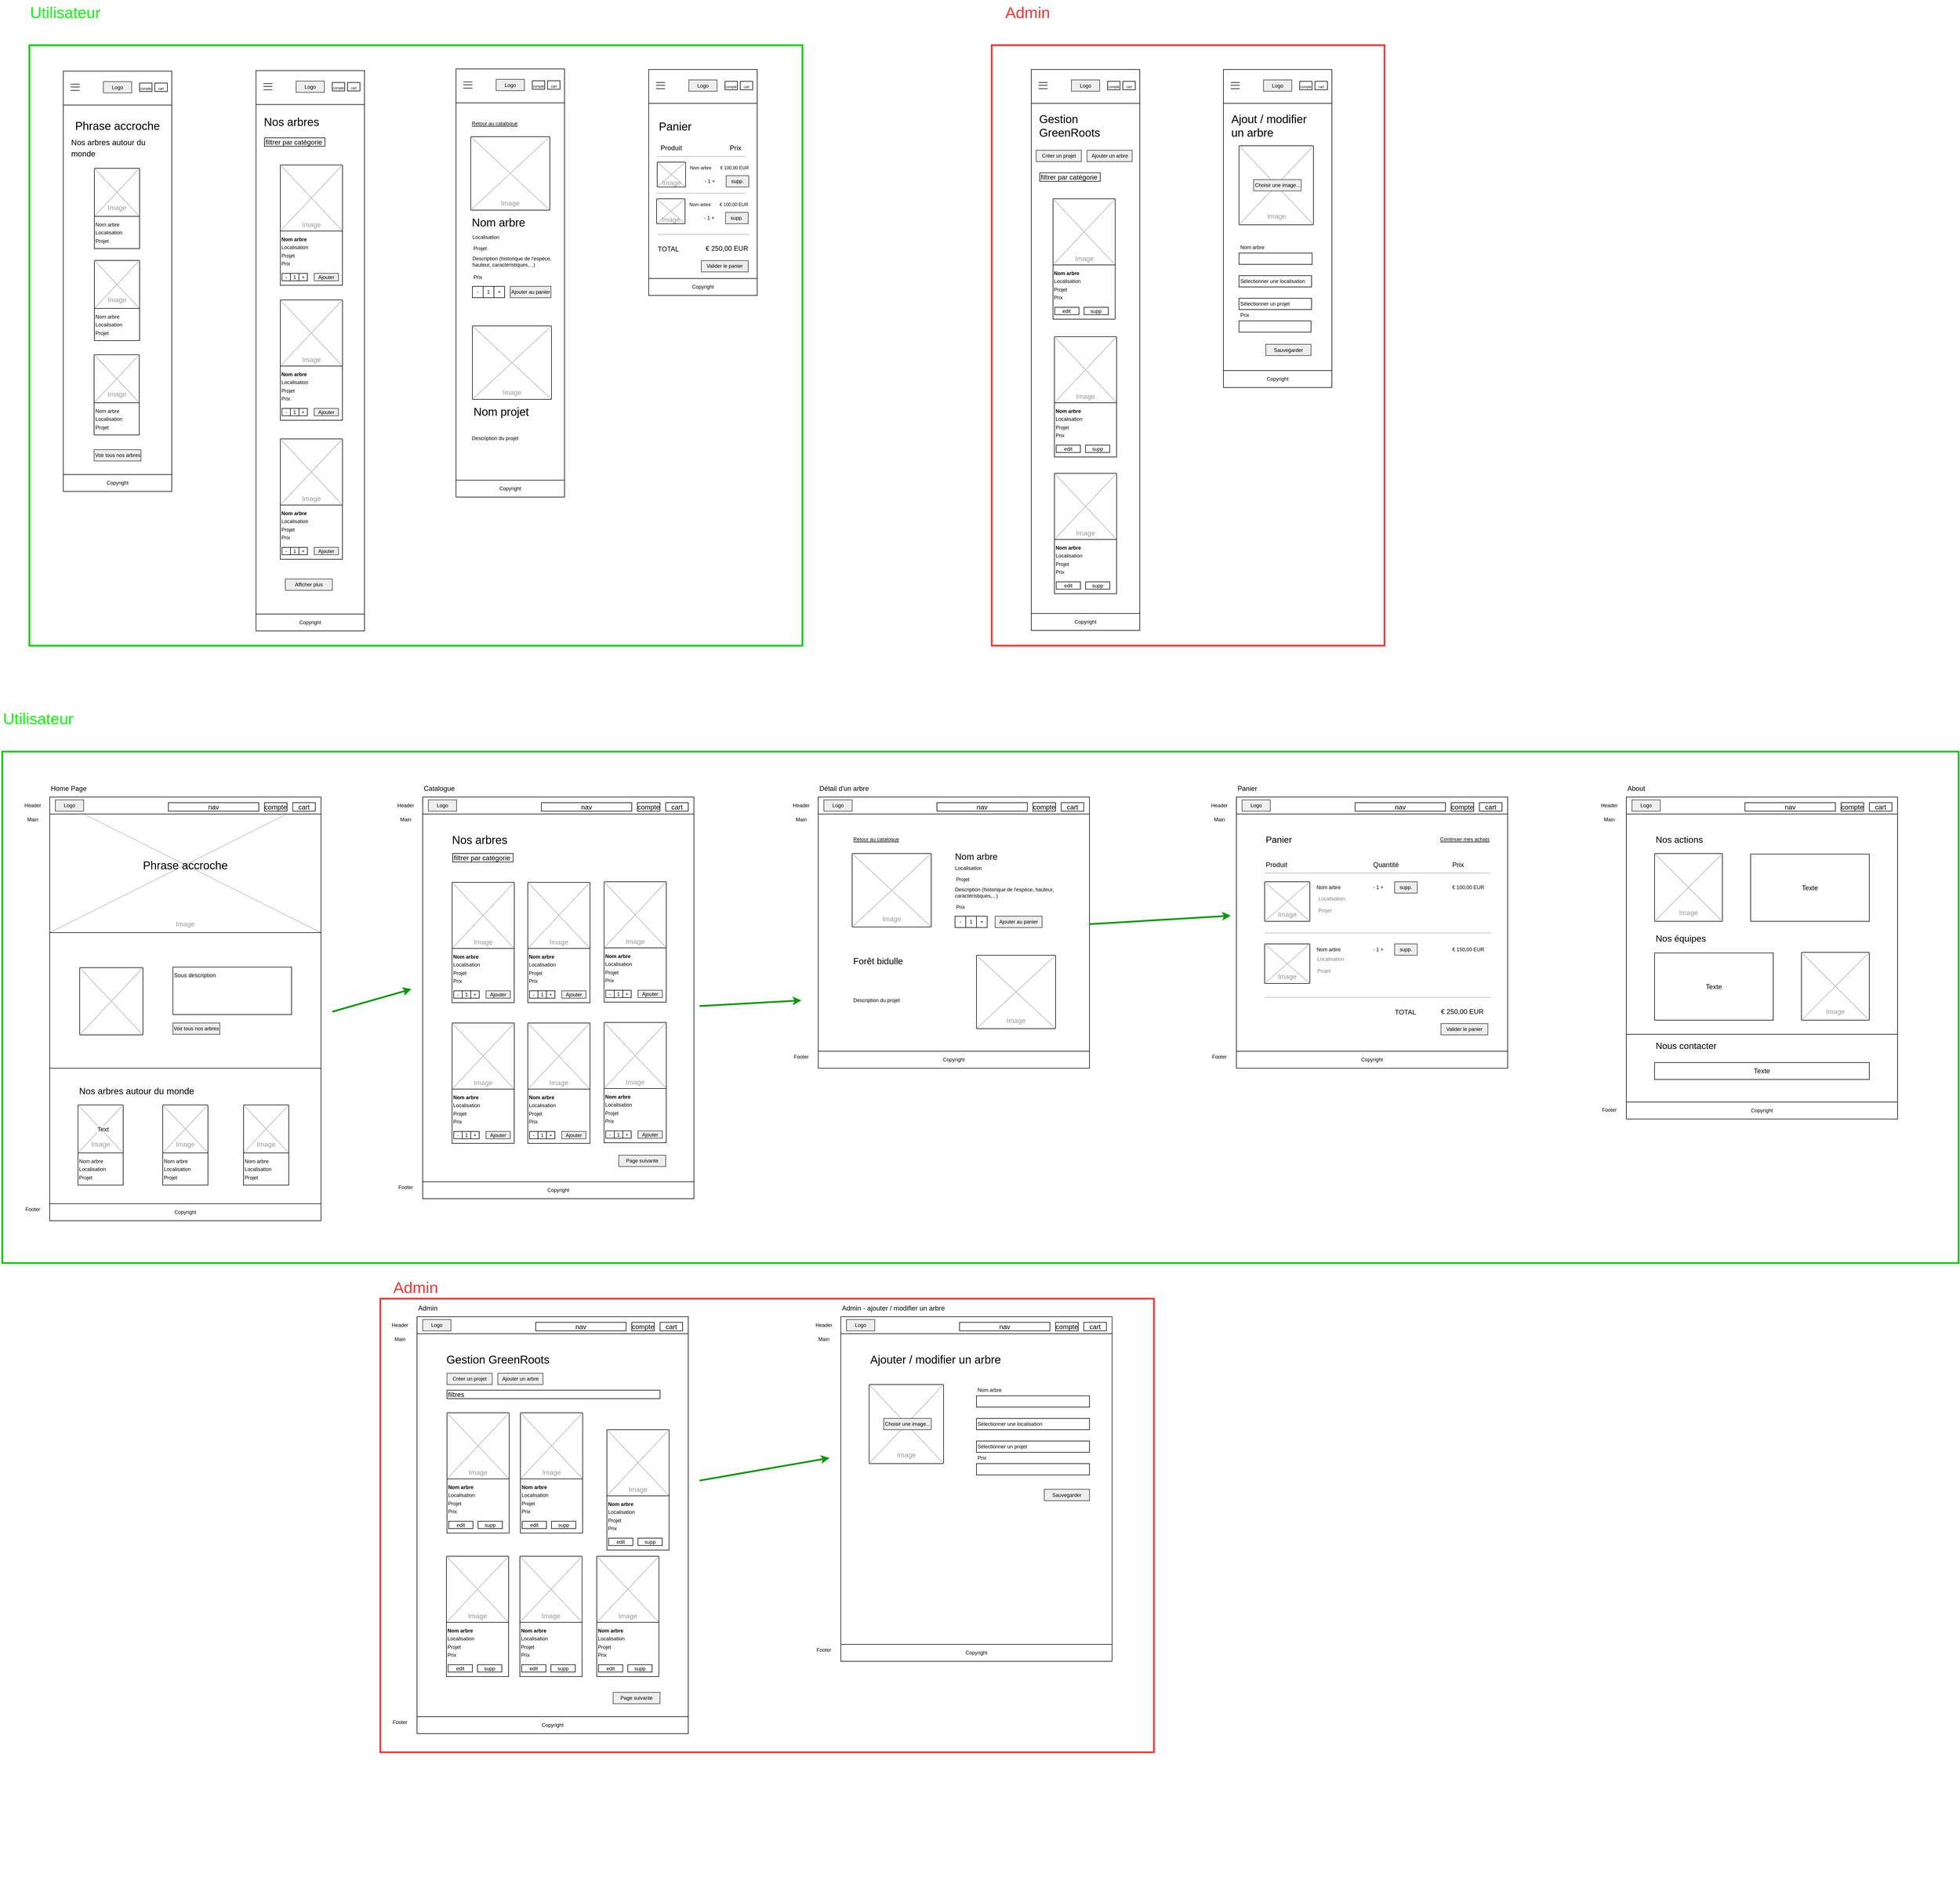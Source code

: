 <mxfile>
    <diagram id="rnrRETvfVvz3Ju71S818" name="Page-1">
        <mxGraphModel dx="8600" dy="7098" grid="0" gridSize="10" guides="1" tooltips="1" connect="1" arrows="1" fold="1" page="1" pageScale="1" pageWidth="827" pageHeight="1169" math="0" shadow="0">
            <root>
                <mxCell id="0"/>
                <mxCell id="1" parent="0"/>
                <mxCell id="1418" value="" style="whiteSpace=wrap;html=1;strokeColor=#FF3333;strokeWidth=3;" vertex="1" parent="1">
                    <mxGeometry x="1707" y="-1291" width="695" height="1063" as="geometry"/>
                </mxCell>
                <mxCell id="1419" value="Admin" style="text;strokeColor=none;align=center;fillColor=none;html=1;verticalAlign=middle;whiteSpace=wrap;rounded=0;fontColor=#FF3333;fontSize=28;" vertex="1" parent="1">
                    <mxGeometry x="1703" y="-1371" width="135" height="43" as="geometry"/>
                </mxCell>
                <mxCell id="1416" value="" style="whiteSpace=wrap;html=1;strokeColor=#00CC00;strokeWidth=3;" vertex="1" parent="1">
                    <mxGeometry x="-44" y="-40.5" width="3462" height="905.5" as="geometry"/>
                </mxCell>
                <mxCell id="1417" value="Utilisateur" style="text;strokeColor=none;align=center;fillColor=none;html=1;verticalAlign=middle;whiteSpace=wrap;rounded=0;fontColor=#00FF00;fontSize=28;" vertex="1" parent="1">
                    <mxGeometry x="-48" y="-120.5" width="135" height="43" as="geometry"/>
                </mxCell>
                <mxCell id="1374" value="" style="whiteSpace=wrap;html=1;" vertex="1" parent="1">
                    <mxGeometry x="2117" y="-1248" width="192" height="533" as="geometry"/>
                </mxCell>
                <mxCell id="1253" value="" style="whiteSpace=wrap;html=1;strokeColor=#00CC00;strokeWidth=3;" vertex="1" parent="1">
                    <mxGeometry x="4" y="-1291" width="1368" height="1063" as="geometry"/>
                </mxCell>
                <mxCell id="2" value="" style="whiteSpace=wrap;html=1;" parent="1" vertex="1">
                    <mxGeometry x="40" y="40" width="480" height="240" as="geometry"/>
                </mxCell>
                <mxCell id="4" value="Home Page" style="text;strokeColor=none;align=left;fillColor=none;html=1;verticalAlign=middle;whiteSpace=wrap;rounded=0;" parent="1" vertex="1">
                    <mxGeometry x="40" y="20" width="120" height="10" as="geometry"/>
                </mxCell>
                <mxCell id="5" style="edgeStyle=none;html=1;exitX=1;exitY=0;exitDx=0;exitDy=0;endArrow=none;endFill=0;strokeColor=#B3B3B3;entryX=0;entryY=1;entryDx=0;entryDy=0;" parent="1" source="2" target="2" edge="1">
                    <mxGeometry relative="1" as="geometry">
                        <mxPoint x="630" y="60.0" as="sourcePoint"/>
                        <mxPoint x="630" y="189.231" as="targetPoint"/>
                    </mxGeometry>
                </mxCell>
                <mxCell id="6" style="edgeStyle=none;html=1;exitX=1;exitY=1;exitDx=0;exitDy=0;endArrow=none;endFill=0;strokeColor=#B3B3B3;entryX=0;entryY=0;entryDx=0;entryDy=0;" parent="1" source="2" target="2" edge="1">
                    <mxGeometry relative="1" as="geometry">
                        <mxPoint x="710" y="140" as="sourcePoint"/>
                        <mxPoint x="230" y="380" as="targetPoint"/>
                    </mxGeometry>
                </mxCell>
                <mxCell id="7" value="Image" style="text;strokeColor=none;align=center;fillColor=none;html=1;verticalAlign=middle;whiteSpace=wrap;rounded=0;fontColor=#999999;" parent="1" vertex="1">
                    <mxGeometry x="250" y="260" width="60" height="10" as="geometry"/>
                </mxCell>
                <mxCell id="8" value="" style="whiteSpace=wrap;html=1;" parent="1" vertex="1">
                    <mxGeometry x="40" y="40" width="480" height="30" as="geometry"/>
                </mxCell>
                <mxCell id="9" value="Header" style="text;strokeColor=none;align=center;fillColor=none;html=1;verticalAlign=middle;whiteSpace=wrap;rounded=0;fontSize=9;" parent="1" vertex="1">
                    <mxGeometry x="-10" y="45" width="40" height="20" as="geometry"/>
                </mxCell>
                <mxCell id="12" value="Logo" style="whiteSpace=wrap;html=1;fillColor=#eeeeee;strokeColor=#36393d;fontSize=9;" parent="1" vertex="1">
                    <mxGeometry x="50" y="45" width="50" height="20" as="geometry"/>
                </mxCell>
                <mxCell id="13" value="nav" style="whiteSpace=wrap;html=1;" parent="1" vertex="1">
                    <mxGeometry x="250" y="50" width="160" height="15" as="geometry"/>
                </mxCell>
                <mxCell id="16" value="Copyright" style="whiteSpace=wrap;html=1;fontSize=9;" parent="1" vertex="1">
                    <mxGeometry x="40" y="760" width="480" height="30" as="geometry"/>
                </mxCell>
                <mxCell id="17" value="Footer" style="text;strokeColor=none;align=center;fillColor=none;html=1;verticalAlign=middle;whiteSpace=wrap;rounded=0;fontSize=9;" parent="1" vertex="1">
                    <mxGeometry x="-10" y="760" width="40" height="20" as="geometry"/>
                </mxCell>
                <mxCell id="18" value="Main" style="text;strokeColor=none;align=center;fillColor=none;html=1;verticalAlign=middle;whiteSpace=wrap;rounded=0;fontSize=9;" parent="1" vertex="1">
                    <mxGeometry x="-10" y="70" width="40" height="20" as="geometry"/>
                </mxCell>
                <mxCell id="19" value="Phrase accroche" style="text;strokeColor=none;align=center;fillColor=none;html=1;verticalAlign=middle;whiteSpace=wrap;rounded=0;fontSize=20;" parent="1" vertex="1">
                    <mxGeometry x="175" y="145" width="210" height="30" as="geometry"/>
                </mxCell>
                <mxCell id="43" value="" style="whiteSpace=wrap;html=1;" parent="1" vertex="1">
                    <mxGeometry x="700" y="40" width="480" height="681" as="geometry"/>
                </mxCell>
                <mxCell id="44" value="Catalogue" style="text;strokeColor=none;align=left;fillColor=none;html=1;verticalAlign=middle;whiteSpace=wrap;rounded=0;" parent="1" vertex="1">
                    <mxGeometry x="700" y="20" width="120" height="10" as="geometry"/>
                </mxCell>
                <mxCell id="48" value="" style="whiteSpace=wrap;html=1;" parent="1" vertex="1">
                    <mxGeometry x="700" y="40" width="480" height="30" as="geometry"/>
                </mxCell>
                <mxCell id="49" value="Header" style="text;strokeColor=none;align=center;fillColor=none;html=1;verticalAlign=middle;whiteSpace=wrap;rounded=0;fontSize=9;" parent="1" vertex="1">
                    <mxGeometry x="650" y="45" width="40" height="20" as="geometry"/>
                </mxCell>
                <mxCell id="50" value="Logo" style="whiteSpace=wrap;html=1;fillColor=#eeeeee;strokeColor=#36393d;fontSize=9;" parent="1" vertex="1">
                    <mxGeometry x="710" y="45" width="50" height="20" as="geometry"/>
                </mxCell>
                <mxCell id="51" value="nav" style="whiteSpace=wrap;html=1;" parent="1" vertex="1">
                    <mxGeometry x="910" y="50" width="160" height="15" as="geometry"/>
                </mxCell>
                <mxCell id="56" value="Main" style="text;strokeColor=none;align=center;fillColor=none;html=1;verticalAlign=middle;whiteSpace=wrap;rounded=0;fontSize=9;" parent="1" vertex="1">
                    <mxGeometry x="650" y="70" width="40" height="20" as="geometry"/>
                </mxCell>
                <mxCell id="57" value="Nos arbres" style="text;strokeColor=none;align=left;fillColor=none;html=1;verticalAlign=middle;whiteSpace=wrap;rounded=0;fontSize=20;" parent="1" vertex="1">
                    <mxGeometry x="750" y="100" width="210" height="30" as="geometry"/>
                </mxCell>
                <mxCell id="81" value="filtrer par catégorie" style="whiteSpace=wrap;html=1;align=left;" parent="1" vertex="1">
                    <mxGeometry x="753" y="140" width="107" height="15" as="geometry"/>
                </mxCell>
                <mxCell id="106" value="" style="group" parent="1" vertex="1" connectable="0">
                    <mxGeometry x="650" y="721" width="530" height="30" as="geometry"/>
                </mxCell>
                <mxCell id="54" value="Copyright" style="whiteSpace=wrap;html=1;fontSize=9;" parent="106" vertex="1">
                    <mxGeometry x="50" width="480" height="30" as="geometry"/>
                </mxCell>
                <mxCell id="55" value="Footer" style="text;strokeColor=none;align=center;fillColor=none;html=1;verticalAlign=middle;whiteSpace=wrap;rounded=0;fontSize=9;" parent="106" vertex="1">
                    <mxGeometry width="40" height="20" as="geometry"/>
                </mxCell>
                <mxCell id="325" value="Page suivante" style="whiteSpace=wrap;html=1;fillColor=#eeeeee;strokeColor=#36393d;fontSize=9;" parent="1" vertex="1">
                    <mxGeometry x="1047" y="674" width="83" height="20" as="geometry"/>
                </mxCell>
                <mxCell id="326" value="" style="whiteSpace=wrap;html=1;" parent="1" vertex="1">
                    <mxGeometry x="1400" y="40" width="480" height="450" as="geometry"/>
                </mxCell>
                <mxCell id="327" value="Détail d&#39;un arbre" style="text;strokeColor=none;align=left;fillColor=none;html=1;verticalAlign=middle;whiteSpace=wrap;rounded=0;" parent="1" vertex="1">
                    <mxGeometry x="1400" y="20" width="120" height="10" as="geometry"/>
                </mxCell>
                <mxCell id="328" value="" style="whiteSpace=wrap;html=1;" parent="1" vertex="1">
                    <mxGeometry x="1400" y="40" width="480" height="30" as="geometry"/>
                </mxCell>
                <mxCell id="329" value="Header" style="text;strokeColor=none;align=center;fillColor=none;html=1;verticalAlign=middle;whiteSpace=wrap;rounded=0;fontSize=9;" parent="1" vertex="1">
                    <mxGeometry x="1350" y="45" width="40" height="20" as="geometry"/>
                </mxCell>
                <mxCell id="330" value="Logo" style="whiteSpace=wrap;html=1;fillColor=#eeeeee;strokeColor=#36393d;fontSize=9;" parent="1" vertex="1">
                    <mxGeometry x="1410" y="45" width="50" height="20" as="geometry"/>
                </mxCell>
                <mxCell id="331" value="nav" style="whiteSpace=wrap;html=1;" parent="1" vertex="1">
                    <mxGeometry x="1610" y="50" width="160" height="15" as="geometry"/>
                </mxCell>
                <mxCell id="332" value="Main" style="text;strokeColor=none;align=center;fillColor=none;html=1;verticalAlign=middle;whiteSpace=wrap;rounded=0;fontSize=9;" parent="1" vertex="1">
                    <mxGeometry x="1350" y="70" width="40" height="20" as="geometry"/>
                </mxCell>
                <mxCell id="333" value="Nom arbre" style="text;strokeColor=none;align=left;fillColor=none;html=1;verticalAlign=middle;whiteSpace=wrap;rounded=0;fontSize=16;" parent="1" vertex="1">
                    <mxGeometry x="1640" y="130" width="210" height="30" as="geometry"/>
                </mxCell>
                <mxCell id="341" value="" style="group" parent="1" vertex="1" connectable="0">
                    <mxGeometry x="1350" y="490" width="530" height="30" as="geometry"/>
                </mxCell>
                <mxCell id="342" value="Copyright" style="whiteSpace=wrap;html=1;fontSize=9;" parent="341" vertex="1">
                    <mxGeometry x="50" width="480" height="30" as="geometry"/>
                </mxCell>
                <mxCell id="343" value="Footer" style="text;strokeColor=none;align=center;fillColor=none;html=1;verticalAlign=middle;whiteSpace=wrap;rounded=0;fontSize=9;" parent="341" vertex="1">
                    <mxGeometry width="40" height="20" as="geometry"/>
                </mxCell>
                <mxCell id="375" value="cart" style="whiteSpace=wrap;html=1;" parent="1" vertex="1">
                    <mxGeometry x="470" y="50" width="40" height="15" as="geometry"/>
                </mxCell>
                <mxCell id="376" value="cart" style="whiteSpace=wrap;html=1;" parent="1" vertex="1">
                    <mxGeometry x="1130" y="50" width="40" height="15" as="geometry"/>
                </mxCell>
                <mxCell id="377" value="cart" style="whiteSpace=wrap;html=1;" parent="1" vertex="1">
                    <mxGeometry x="1830" y="50" width="40" height="15" as="geometry"/>
                </mxCell>
                <mxCell id="383" value="Localisation" style="text;strokeColor=none;align=left;fillColor=none;html=1;verticalAlign=middle;whiteSpace=wrap;rounded=0;fontSize=9;" parent="1" vertex="1">
                    <mxGeometry x="1640" y="161" width="210" height="10" as="geometry"/>
                </mxCell>
                <mxCell id="384" value="Description (historique de l&#39;espèce, hauteur, caractéristiques,...)" style="text;strokeColor=none;align=left;fillColor=none;html=1;verticalAlign=middle;whiteSpace=wrap;rounded=0;fontSize=9;" parent="1" vertex="1">
                    <mxGeometry x="1640" y="194" width="210" height="30" as="geometry"/>
                </mxCell>
                <mxCell id="385" value="Prix" style="text;strokeColor=none;align=left;fillColor=none;html=1;verticalAlign=middle;whiteSpace=wrap;rounded=0;fontSize=9;" parent="1" vertex="1">
                    <mxGeometry x="1642" y="230" width="36" height="10" as="geometry"/>
                </mxCell>
                <mxCell id="388" value="Ajouter au panier" style="whiteSpace=wrap;html=1;fillColor=#eeeeee;strokeColor=#36393d;fontSize=9;" parent="1" vertex="1">
                    <mxGeometry x="1713" y="251" width="83" height="20" as="geometry"/>
                </mxCell>
                <mxCell id="389" value="Forêt bidulle" style="text;strokeColor=none;align=left;fillColor=none;html=1;verticalAlign=middle;whiteSpace=wrap;rounded=0;fontSize=16;" parent="1" vertex="1">
                    <mxGeometry x="1460" y="320" width="210" height="20" as="geometry"/>
                </mxCell>
                <mxCell id="390" value="" style="whiteSpace=wrap;html=1;" parent="1" vertex="1">
                    <mxGeometry x="1680" y="320" width="140" height="130" as="geometry"/>
                </mxCell>
                <mxCell id="391" style="edgeStyle=none;html=1;exitX=1;exitY=1;exitDx=0;exitDy=0;endArrow=none;endFill=0;strokeColor=#B3B3B3;entryX=0;entryY=0;entryDx=0;entryDy=0;" parent="1" source="390" target="390" edge="1">
                    <mxGeometry relative="1" as="geometry">
                        <mxPoint x="2350" y="300" as="sourcePoint"/>
                        <mxPoint x="1870" y="540" as="targetPoint"/>
                    </mxGeometry>
                </mxCell>
                <mxCell id="392" value="Image" style="text;strokeColor=none;align=center;fillColor=none;html=1;verticalAlign=middle;whiteSpace=wrap;rounded=0;fontColor=#999999;" parent="1" vertex="1">
                    <mxGeometry x="1720" y="431" width="60" height="10" as="geometry"/>
                </mxCell>
                <mxCell id="393" style="edgeStyle=none;html=1;exitX=1;exitY=0;exitDx=0;exitDy=0;endArrow=none;endFill=0;strokeColor=#B3B3B3;entryX=0;entryY=1;entryDx=0;entryDy=0;" parent="1" edge="1">
                    <mxGeometry relative="1" as="geometry">
                        <mxPoint x="1820" y="320" as="sourcePoint"/>
                        <mxPoint x="1680" y="450" as="targetPoint"/>
                    </mxGeometry>
                </mxCell>
                <mxCell id="394" value="Description du projet" style="text;strokeColor=none;align=left;fillColor=none;html=1;verticalAlign=middle;whiteSpace=wrap;rounded=0;fontSize=9;" parent="1" vertex="1">
                    <mxGeometry x="1460" y="350" width="210" height="100" as="geometry"/>
                </mxCell>
                <mxCell id="395" value="compte" style="whiteSpace=wrap;html=1;" parent="1" vertex="1">
                    <mxGeometry x="420" y="50" width="40" height="15" as="geometry"/>
                </mxCell>
                <mxCell id="397" value="compte" style="whiteSpace=wrap;html=1;" parent="1" vertex="1">
                    <mxGeometry x="1080" y="50" width="40" height="15" as="geometry"/>
                </mxCell>
                <mxCell id="398" value="compte" style="whiteSpace=wrap;html=1;" parent="1" vertex="1">
                    <mxGeometry x="1780" y="50" width="40" height="15" as="geometry"/>
                </mxCell>
                <mxCell id="426" value="" style="whiteSpace=wrap;html=1;" parent="1" vertex="1">
                    <mxGeometry x="2140" y="70" width="480" height="450" as="geometry"/>
                </mxCell>
                <mxCell id="427" value="Panier" style="text;strokeColor=none;align=left;fillColor=none;html=1;verticalAlign=middle;whiteSpace=wrap;rounded=0;" parent="1" vertex="1">
                    <mxGeometry x="2140" y="20" width="120" height="10" as="geometry"/>
                </mxCell>
                <mxCell id="428" value="" style="whiteSpace=wrap;html=1;" parent="1" vertex="1">
                    <mxGeometry x="2140" y="40" width="480" height="30" as="geometry"/>
                </mxCell>
                <mxCell id="429" value="Header" style="text;strokeColor=none;align=center;fillColor=none;html=1;verticalAlign=middle;whiteSpace=wrap;rounded=0;fontSize=9;" parent="1" vertex="1">
                    <mxGeometry x="2090" y="45" width="40" height="20" as="geometry"/>
                </mxCell>
                <mxCell id="430" value="Logo" style="whiteSpace=wrap;html=1;fillColor=#eeeeee;strokeColor=#36393d;fontSize=9;" parent="1" vertex="1">
                    <mxGeometry x="2150" y="45" width="50" height="20" as="geometry"/>
                </mxCell>
                <mxCell id="431" value="nav" style="whiteSpace=wrap;html=1;" parent="1" vertex="1">
                    <mxGeometry x="2350" y="50" width="160" height="15" as="geometry"/>
                </mxCell>
                <mxCell id="432" value="Main" style="text;strokeColor=none;align=center;fillColor=none;html=1;verticalAlign=middle;whiteSpace=wrap;rounded=0;fontSize=9;" parent="1" vertex="1">
                    <mxGeometry x="2090" y="70" width="40" height="20" as="geometry"/>
                </mxCell>
                <mxCell id="434" value="" style="group" parent="1" vertex="1" connectable="0">
                    <mxGeometry x="2090" y="490" width="530" height="30" as="geometry"/>
                </mxCell>
                <mxCell id="435" value="Copyright" style="whiteSpace=wrap;html=1;fontSize=9;" parent="434" vertex="1">
                    <mxGeometry x="50" width="480" height="30" as="geometry"/>
                </mxCell>
                <mxCell id="436" value="Footer" style="text;strokeColor=none;align=center;fillColor=none;html=1;verticalAlign=middle;whiteSpace=wrap;rounded=0;fontSize=9;" parent="434" vertex="1">
                    <mxGeometry width="40" height="20" as="geometry"/>
                </mxCell>
                <mxCell id="437" value="cart" style="whiteSpace=wrap;html=1;" parent="1" vertex="1">
                    <mxGeometry x="2570" y="50" width="40" height="15" as="geometry"/>
                </mxCell>
                <mxCell id="452" value="compte" style="whiteSpace=wrap;html=1;" parent="1" vertex="1">
                    <mxGeometry x="2520" y="50" width="40" height="15" as="geometry"/>
                </mxCell>
                <mxCell id="455" value="Nom arbre" style="text;strokeColor=none;align=left;fillColor=none;html=1;verticalAlign=middle;whiteSpace=wrap;rounded=0;fontSize=9;" parent="1" vertex="1">
                    <mxGeometry x="2280" y="190" width="50" height="20" as="geometry"/>
                </mxCell>
                <mxCell id="456" value="Panier" style="text;strokeColor=none;align=left;fillColor=none;html=1;verticalAlign=middle;whiteSpace=wrap;rounded=0;fontSize=16;" parent="1" vertex="1">
                    <mxGeometry x="2190" y="100" width="210" height="30" as="geometry"/>
                </mxCell>
                <mxCell id="458" value="" style="group" parent="1" vertex="1" connectable="0">
                    <mxGeometry x="2190" y="190" width="80" height="70" as="geometry"/>
                </mxCell>
                <mxCell id="438" value="" style="whiteSpace=wrap;html=1;" parent="458" vertex="1">
                    <mxGeometry width="80" height="70" as="geometry"/>
                </mxCell>
                <mxCell id="439" style="edgeStyle=none;html=1;exitX=1;exitY=0;exitDx=0;exitDy=0;endArrow=none;endFill=0;strokeColor=#B3B3B3;entryX=0;entryY=1;entryDx=0;entryDy=0;" parent="458" edge="1">
                    <mxGeometry relative="1" as="geometry">
                        <mxPoint x="80" as="sourcePoint"/>
                        <mxPoint y="70" as="targetPoint"/>
                    </mxGeometry>
                </mxCell>
                <mxCell id="440" style="edgeStyle=none;html=1;exitX=1;exitY=1;exitDx=0;exitDy=0;endArrow=none;endFill=0;strokeColor=#B3B3B3;entryX=0;entryY=0;entryDx=0;entryDy=0;" parent="458" edge="1">
                    <mxGeometry relative="1" as="geometry">
                        <mxPoint x="80" y="70" as="sourcePoint"/>
                        <mxPoint as="targetPoint"/>
                    </mxGeometry>
                </mxCell>
                <mxCell id="441" value="Image" style="text;strokeColor=none;align=center;fillColor=none;html=1;verticalAlign=middle;whiteSpace=wrap;rounded=0;fontColor=#999999;" parent="458" vertex="1">
                    <mxGeometry x="16" y="54.444" width="48" height="7.778" as="geometry"/>
                </mxCell>
                <mxCell id="459" value="Produit" style="text;strokeColor=none;align=left;fillColor=none;html=1;verticalAlign=middle;whiteSpace=wrap;rounded=0;fontSize=12;" parent="1" vertex="1">
                    <mxGeometry x="2190" y="150" width="210" height="20" as="geometry"/>
                </mxCell>
                <mxCell id="460" value="Quantité" style="text;strokeColor=none;align=left;fillColor=none;html=1;verticalAlign=middle;whiteSpace=wrap;rounded=0;fontSize=12;" parent="1" vertex="1">
                    <mxGeometry x="2380" y="150" width="70" height="20" as="geometry"/>
                </mxCell>
                <mxCell id="461" value="Prix" style="text;strokeColor=none;align=left;fillColor=none;html=1;verticalAlign=middle;whiteSpace=wrap;rounded=0;fontSize=12;" parent="1" vertex="1">
                    <mxGeometry x="2520" y="150" width="70" height="20" as="geometry"/>
                </mxCell>
                <mxCell id="462" value="- 1 +" style="text;strokeColor=none;align=left;fillColor=none;html=1;verticalAlign=middle;whiteSpace=wrap;rounded=0;fontSize=9;" parent="1" vertex="1">
                    <mxGeometry x="2380" y="190" width="40" height="20" as="geometry"/>
                </mxCell>
                <mxCell id="463" value="€ 100,00 EUR" style="text;strokeColor=none;align=left;fillColor=none;html=1;verticalAlign=middle;whiteSpace=wrap;rounded=0;fontSize=9;" parent="1" vertex="1">
                    <mxGeometry x="2520" y="190" width="60" height="20" as="geometry"/>
                </mxCell>
                <mxCell id="464" value="supp." style="whiteSpace=wrap;html=1;fillColor=#eeeeee;strokeColor=#36393d;fontSize=9;" parent="1" vertex="1">
                    <mxGeometry x="2420" y="190" width="40" height="20" as="geometry"/>
                </mxCell>
                <mxCell id="465" style="edgeStyle=none;html=1;exitX=1;exitY=1;exitDx=0;exitDy=0;endArrow=none;endFill=0;strokeColor=#B3B3B3;entryX=0;entryY=1;entryDx=0;entryDy=0;" parent="1" edge="1">
                    <mxGeometry relative="1" as="geometry">
                        <mxPoint x="2590" y="174.6" as="sourcePoint"/>
                        <mxPoint x="2190" y="174.6" as="targetPoint"/>
                    </mxGeometry>
                </mxCell>
                <mxCell id="466" value="Nom arbre" style="text;strokeColor=none;align=left;fillColor=none;html=1;verticalAlign=middle;whiteSpace=wrap;rounded=0;fontSize=9;" parent="1" vertex="1">
                    <mxGeometry x="2280" y="300" width="50" height="20" as="geometry"/>
                </mxCell>
                <mxCell id="467" value="" style="group" parent="1" vertex="1" connectable="0">
                    <mxGeometry x="2190" y="300" width="80" height="70" as="geometry"/>
                </mxCell>
                <mxCell id="468" value="" style="whiteSpace=wrap;html=1;" parent="467" vertex="1">
                    <mxGeometry width="80" height="70" as="geometry"/>
                </mxCell>
                <mxCell id="469" style="edgeStyle=none;html=1;exitX=1;exitY=0;exitDx=0;exitDy=0;endArrow=none;endFill=0;strokeColor=#B3B3B3;entryX=0;entryY=1;entryDx=0;entryDy=0;" parent="467" edge="1">
                    <mxGeometry relative="1" as="geometry">
                        <mxPoint x="80" as="sourcePoint"/>
                        <mxPoint y="70" as="targetPoint"/>
                    </mxGeometry>
                </mxCell>
                <mxCell id="470" style="edgeStyle=none;html=1;exitX=1;exitY=1;exitDx=0;exitDy=0;endArrow=none;endFill=0;strokeColor=#B3B3B3;entryX=0;entryY=0;entryDx=0;entryDy=0;" parent="467" edge="1">
                    <mxGeometry relative="1" as="geometry">
                        <mxPoint x="80" y="70" as="sourcePoint"/>
                        <mxPoint as="targetPoint"/>
                    </mxGeometry>
                </mxCell>
                <mxCell id="471" value="Image" style="text;strokeColor=none;align=center;fillColor=none;html=1;verticalAlign=middle;whiteSpace=wrap;rounded=0;fontColor=#999999;" parent="467" vertex="1">
                    <mxGeometry x="16" y="54.444" width="48" height="7.778" as="geometry"/>
                </mxCell>
                <mxCell id="472" value="- 1 +" style="text;strokeColor=none;align=left;fillColor=none;html=1;verticalAlign=middle;whiteSpace=wrap;rounded=0;fontSize=9;" parent="1" vertex="1">
                    <mxGeometry x="2380" y="300" width="40" height="20" as="geometry"/>
                </mxCell>
                <mxCell id="473" value="€ 150,00 EUR" style="text;strokeColor=none;align=left;fillColor=none;html=1;verticalAlign=middle;whiteSpace=wrap;rounded=0;fontSize=9;" parent="1" vertex="1">
                    <mxGeometry x="2520" y="300" width="60" height="20" as="geometry"/>
                </mxCell>
                <mxCell id="474" value="supp." style="whiteSpace=wrap;html=1;fillColor=#eeeeee;strokeColor=#36393d;fontSize=9;" parent="1" vertex="1">
                    <mxGeometry x="2420" y="300" width="40" height="20" as="geometry"/>
                </mxCell>
                <mxCell id="475" style="edgeStyle=none;html=1;exitX=1;exitY=1;exitDx=0;exitDy=0;endArrow=none;endFill=0;strokeColor=#B3B3B3;entryX=0;entryY=1;entryDx=0;entryDy=0;" parent="1" edge="1">
                    <mxGeometry relative="1" as="geometry">
                        <mxPoint x="2590" y="280.66" as="sourcePoint"/>
                        <mxPoint x="2190" y="280.66" as="targetPoint"/>
                    </mxGeometry>
                </mxCell>
                <mxCell id="476" style="edgeStyle=none;html=1;exitX=1;exitY=1;exitDx=0;exitDy=0;endArrow=none;endFill=0;strokeColor=#B3B3B3;entryX=0;entryY=1;entryDx=0;entryDy=0;" parent="1" edge="1">
                    <mxGeometry relative="1" as="geometry">
                        <mxPoint x="2590" y="394.66" as="sourcePoint"/>
                        <mxPoint x="2190" y="394.66" as="targetPoint"/>
                    </mxGeometry>
                </mxCell>
                <mxCell id="477" value="€ 250,00 EUR" style="text;strokeColor=none;align=left;fillColor=none;html=1;verticalAlign=middle;whiteSpace=wrap;rounded=0;fontSize=12;" parent="1" vertex="1">
                    <mxGeometry x="2500" y="410" width="85" height="20" as="geometry"/>
                </mxCell>
                <mxCell id="478" value="Valider le panier" style="whiteSpace=wrap;html=1;fillColor=#eeeeee;strokeColor=#36393d;fontSize=9;" parent="1" vertex="1">
                    <mxGeometry x="2502" y="441" width="83" height="20" as="geometry"/>
                </mxCell>
                <mxCell id="479" value="TOTAL" style="text;strokeColor=none;align=right;fillColor=none;html=1;verticalAlign=middle;whiteSpace=wrap;rounded=0;fontSize=12;" parent="1" vertex="1">
                    <mxGeometry x="2400" y="411" width="60" height="20" as="geometry"/>
                </mxCell>
                <mxCell id="481" value="Continuer mes achats" style="text;strokeColor=none;align=right;fillColor=none;html=1;verticalAlign=middle;whiteSpace=wrap;rounded=0;fontStyle=4;fontSize=9;" parent="1" vertex="1">
                    <mxGeometry x="2490" y="100" width="100" height="30" as="geometry"/>
                </mxCell>
                <mxCell id="483" value="" style="whiteSpace=wrap;html=1;" parent="1" vertex="1">
                    <mxGeometry x="690" y="960" width="480" height="709" as="geometry"/>
                </mxCell>
                <mxCell id="484" value="Admin" style="text;strokeColor=none;align=left;fillColor=none;html=1;verticalAlign=middle;whiteSpace=wrap;rounded=0;" parent="1" vertex="1">
                    <mxGeometry x="690" y="940" width="120" height="10" as="geometry"/>
                </mxCell>
                <mxCell id="485" value="" style="whiteSpace=wrap;html=1;" parent="1" vertex="1">
                    <mxGeometry x="690" y="960" width="480" height="30" as="geometry"/>
                </mxCell>
                <mxCell id="486" value="Header" style="text;strokeColor=none;align=center;fillColor=none;html=1;verticalAlign=middle;whiteSpace=wrap;rounded=0;fontSize=9;" parent="1" vertex="1">
                    <mxGeometry x="640" y="965" width="40" height="20" as="geometry"/>
                </mxCell>
                <mxCell id="487" value="Logo" style="whiteSpace=wrap;html=1;fillColor=#eeeeee;strokeColor=#36393d;fontSize=9;" parent="1" vertex="1">
                    <mxGeometry x="700" y="965" width="50" height="20" as="geometry"/>
                </mxCell>
                <mxCell id="488" value="nav" style="whiteSpace=wrap;html=1;" parent="1" vertex="1">
                    <mxGeometry x="900" y="970" width="160" height="15" as="geometry"/>
                </mxCell>
                <mxCell id="489" value="Main" style="text;strokeColor=none;align=center;fillColor=none;html=1;verticalAlign=middle;whiteSpace=wrap;rounded=0;fontSize=9;" parent="1" vertex="1">
                    <mxGeometry x="640" y="990" width="40" height="20" as="geometry"/>
                </mxCell>
                <mxCell id="490" value="Gestion GreenRoots" style="text;strokeColor=none;align=left;fillColor=none;html=1;verticalAlign=middle;whiteSpace=wrap;rounded=0;fontSize=20;" parent="1" vertex="1">
                    <mxGeometry x="740" y="1020" width="210" height="30" as="geometry"/>
                </mxCell>
                <mxCell id="491" value="filtres" style="whiteSpace=wrap;html=1;align=left;" parent="1" vertex="1">
                    <mxGeometry x="743" y="1090" width="377" height="15" as="geometry"/>
                </mxCell>
                <mxCell id="498" value="" style="group" parent="1" vertex="1" connectable="0">
                    <mxGeometry x="640" y="1668" width="530" height="30" as="geometry"/>
                </mxCell>
                <mxCell id="499" value="Copyright" style="whiteSpace=wrap;html=1;fontSize=9;" parent="498" vertex="1">
                    <mxGeometry x="50" width="480" height="30" as="geometry"/>
                </mxCell>
                <mxCell id="500" value="Footer" style="text;strokeColor=none;align=center;fillColor=none;html=1;verticalAlign=middle;whiteSpace=wrap;rounded=0;fontSize=9;" parent="498" vertex="1">
                    <mxGeometry width="40" height="20" as="geometry"/>
                </mxCell>
                <mxCell id="531" value="Page suivante" style="whiteSpace=wrap;html=1;fillColor=#eeeeee;strokeColor=#36393d;fontSize=9;" parent="1" vertex="1">
                    <mxGeometry x="1037" y="1625" width="83" height="20" as="geometry"/>
                </mxCell>
                <mxCell id="532" value="cart" style="whiteSpace=wrap;html=1;" parent="1" vertex="1">
                    <mxGeometry x="1120" y="970" width="40" height="15" as="geometry"/>
                </mxCell>
                <mxCell id="533" value="compte" style="whiteSpace=wrap;html=1;" parent="1" vertex="1">
                    <mxGeometry x="1070" y="970" width="40" height="15" as="geometry"/>
                </mxCell>
                <mxCell id="534" value="Ajouter un arbre" style="whiteSpace=wrap;html=1;fillColor=#eeeeee;strokeColor=#36393d;fontSize=9;" parent="1" vertex="1">
                    <mxGeometry x="833" y="1060" width="80" height="20" as="geometry"/>
                </mxCell>
                <mxCell id="535" value="Créer un projet" style="whiteSpace=wrap;html=1;fillColor=#eeeeee;strokeColor=#36393d;fontSize=9;" parent="1" vertex="1">
                    <mxGeometry x="743" y="1060" width="80" height="20" as="geometry"/>
                </mxCell>
                <mxCell id="589" value="" style="whiteSpace=wrap;html=1;" parent="1" vertex="1">
                    <mxGeometry x="1440" y="960" width="480" height="580" as="geometry"/>
                </mxCell>
                <mxCell id="590" value="Admin - ajouter / modifier un arbre" style="text;strokeColor=none;align=left;fillColor=none;html=1;verticalAlign=middle;whiteSpace=wrap;rounded=0;" parent="1" vertex="1">
                    <mxGeometry x="1440" y="940" width="200" height="10" as="geometry"/>
                </mxCell>
                <mxCell id="591" value="" style="whiteSpace=wrap;html=1;" parent="1" vertex="1">
                    <mxGeometry x="1440" y="960" width="480" height="30" as="geometry"/>
                </mxCell>
                <mxCell id="592" value="Header" style="text;strokeColor=none;align=center;fillColor=none;html=1;verticalAlign=middle;whiteSpace=wrap;rounded=0;fontSize=9;" parent="1" vertex="1">
                    <mxGeometry x="1390" y="965" width="40" height="20" as="geometry"/>
                </mxCell>
                <mxCell id="593" value="Logo" style="whiteSpace=wrap;html=1;fillColor=#eeeeee;strokeColor=#36393d;fontSize=9;" parent="1" vertex="1">
                    <mxGeometry x="1450" y="965" width="50" height="20" as="geometry"/>
                </mxCell>
                <mxCell id="594" value="nav" style="whiteSpace=wrap;html=1;" parent="1" vertex="1">
                    <mxGeometry x="1650" y="970" width="160" height="15" as="geometry"/>
                </mxCell>
                <mxCell id="595" value="Main" style="text;strokeColor=none;align=center;fillColor=none;html=1;verticalAlign=middle;whiteSpace=wrap;rounded=0;fontSize=9;" parent="1" vertex="1">
                    <mxGeometry x="1390" y="990" width="40" height="20" as="geometry"/>
                </mxCell>
                <mxCell id="596" value="Ajouter / modifier un arbre" style="text;strokeColor=none;align=left;fillColor=none;html=1;verticalAlign=middle;whiteSpace=wrap;rounded=0;fontSize=20;" parent="1" vertex="1">
                    <mxGeometry x="1490" y="1020" width="390" height="30" as="geometry"/>
                </mxCell>
                <mxCell id="607" value="" style="group" parent="1" vertex="1" connectable="0">
                    <mxGeometry x="1390" y="1540" width="530" height="30" as="geometry"/>
                </mxCell>
                <mxCell id="608" value="Copyright" style="whiteSpace=wrap;html=1;fontSize=9;" parent="607" vertex="1">
                    <mxGeometry x="50" width="480" height="30" as="geometry"/>
                </mxCell>
                <mxCell id="609" value="Footer" style="text;strokeColor=none;align=center;fillColor=none;html=1;verticalAlign=middle;whiteSpace=wrap;rounded=0;fontSize=9;" parent="607" vertex="1">
                    <mxGeometry width="40" height="20" as="geometry"/>
                </mxCell>
                <mxCell id="611" value="cart" style="whiteSpace=wrap;html=1;" parent="1" vertex="1">
                    <mxGeometry x="1870" y="970" width="40" height="15" as="geometry"/>
                </mxCell>
                <mxCell id="612" value="compte" style="whiteSpace=wrap;html=1;" parent="1" vertex="1">
                    <mxGeometry x="1820" y="970" width="40" height="15" as="geometry"/>
                </mxCell>
                <mxCell id="599" value="" style="group;rotation=90;" parent="1" vertex="1" connectable="0">
                    <mxGeometry x="1490" y="1080" width="131.76" height="160" as="geometry"/>
                </mxCell>
                <mxCell id="600" value="" style="whiteSpace=wrap;html=1;" parent="599" vertex="1">
                    <mxGeometry width="131.76" height="140" as="geometry"/>
                </mxCell>
                <mxCell id="601" style="edgeStyle=none;html=1;exitX=1;exitY=0;exitDx=0;exitDy=0;endArrow=none;endFill=0;strokeColor=#B3B3B3;entryX=0;entryY=1;entryDx=0;entryDy=0;" parent="599" source="600" target="600" edge="1">
                    <mxGeometry relative="1" as="geometry">
                        <mxPoint x="590" y="-100.0" as="sourcePoint"/>
                        <mxPoint x="590" y="29.231" as="targetPoint"/>
                    </mxGeometry>
                </mxCell>
                <mxCell id="602" style="edgeStyle=none;html=1;exitX=1;exitY=1;exitDx=0;exitDy=0;endArrow=none;endFill=0;strokeColor=#B3B3B3;entryX=0;entryY=0;entryDx=0;entryDy=0;" parent="599" source="600" target="600" edge="1">
                    <mxGeometry relative="1" as="geometry">
                        <mxPoint x="670" y="-20" as="sourcePoint"/>
                        <mxPoint x="190" y="220" as="targetPoint"/>
                    </mxGeometry>
                </mxCell>
                <mxCell id="603" value="Image" style="text;strokeColor=none;align=center;fillColor=none;html=1;verticalAlign=middle;whiteSpace=wrap;rounded=0;fontColor=#999999;" parent="599" vertex="1">
                    <mxGeometry x="35.88" y="120" width="60" height="10" as="geometry"/>
                </mxCell>
                <mxCell id="656" value="Choisir une image..." style="whiteSpace=wrap;html=1;fillColor=#eeeeee;strokeColor=#36393d;fontSize=9;" parent="599" vertex="1">
                    <mxGeometry x="25.88" y="60" width="84.12" height="20" as="geometry"/>
                </mxCell>
                <mxCell id="657" value="Nom arbre" style="text;strokeColor=none;align=left;fillColor=none;html=1;verticalAlign=middle;whiteSpace=wrap;rounded=0;fontSize=9;" parent="1" vertex="1">
                    <mxGeometry x="1680" y="1080" width="50" height="20" as="geometry"/>
                </mxCell>
                <mxCell id="658" value="" style="whiteSpace=wrap;html=1;" parent="1" vertex="1">
                    <mxGeometry x="1680" y="1100" width="200" height="20" as="geometry"/>
                </mxCell>
                <mxCell id="660" value="Sélectionner une localisation" style="whiteSpace=wrap;html=1;align=left;fontSize=9;" parent="1" vertex="1">
                    <mxGeometry x="1680" y="1140" width="200" height="20" as="geometry"/>
                </mxCell>
                <mxCell id="661" value="Sélectionner un projet" style="whiteSpace=wrap;html=1;align=left;fontSize=9;" parent="1" vertex="1">
                    <mxGeometry x="1680" y="1180" width="200" height="20" as="geometry"/>
                </mxCell>
                <mxCell id="662" value="Prix" style="text;strokeColor=none;align=left;fillColor=none;html=1;verticalAlign=middle;whiteSpace=wrap;rounded=0;fontSize=9;" parent="1" vertex="1">
                    <mxGeometry x="1680" y="1200" width="50" height="20" as="geometry"/>
                </mxCell>
                <mxCell id="663" value="" style="whiteSpace=wrap;html=1;" parent="1" vertex="1">
                    <mxGeometry x="1680" y="1220" width="200" height="20" as="geometry"/>
                </mxCell>
                <mxCell id="664" value="Sauvegarder" style="whiteSpace=wrap;html=1;fillColor=#eeeeee;strokeColor=#36393d;fontSize=9;" parent="1" vertex="1">
                    <mxGeometry x="1800" y="1265.5" width="80" height="20" as="geometry"/>
                </mxCell>
                <mxCell id="665" value="" style="whiteSpace=wrap;html=1;" parent="1" vertex="1">
                    <mxGeometry x="2830" y="40" width="480" height="430" as="geometry"/>
                </mxCell>
                <mxCell id="666" value="About" style="text;strokeColor=none;align=left;fillColor=none;html=1;verticalAlign=middle;whiteSpace=wrap;rounded=0;" parent="1" vertex="1">
                    <mxGeometry x="2830" y="20" width="120" height="10" as="geometry"/>
                </mxCell>
                <mxCell id="670" value="" style="whiteSpace=wrap;html=1;" parent="1" vertex="1">
                    <mxGeometry x="2830" y="40" width="480" height="30" as="geometry"/>
                </mxCell>
                <mxCell id="671" value="Header" style="text;strokeColor=none;align=center;fillColor=none;html=1;verticalAlign=middle;whiteSpace=wrap;rounded=0;fontSize=9;" parent="1" vertex="1">
                    <mxGeometry x="2780" y="45" width="40" height="20" as="geometry"/>
                </mxCell>
                <mxCell id="672" value="Logo" style="whiteSpace=wrap;html=1;fillColor=#eeeeee;strokeColor=#36393d;fontSize=9;" parent="1" vertex="1">
                    <mxGeometry x="2840" y="45" width="50" height="20" as="geometry"/>
                </mxCell>
                <mxCell id="673" value="nav" style="whiteSpace=wrap;html=1;" parent="1" vertex="1">
                    <mxGeometry x="3040" y="50" width="160" height="15" as="geometry"/>
                </mxCell>
                <mxCell id="676" value="Copyright" style="whiteSpace=wrap;html=1;fontSize=9;" parent="1" vertex="1">
                    <mxGeometry x="2830" y="580" width="480" height="30" as="geometry"/>
                </mxCell>
                <mxCell id="677" value="Footer" style="text;strokeColor=none;align=center;fillColor=none;html=1;verticalAlign=middle;whiteSpace=wrap;rounded=0;fontSize=9;" parent="1" vertex="1">
                    <mxGeometry x="2780" y="584" width="40" height="20" as="geometry"/>
                </mxCell>
                <mxCell id="678" value="Main" style="text;strokeColor=none;align=center;fillColor=none;html=1;verticalAlign=middle;whiteSpace=wrap;rounded=0;fontSize=9;" parent="1" vertex="1">
                    <mxGeometry x="2780" y="70" width="40" height="20" as="geometry"/>
                </mxCell>
                <mxCell id="684" value="Nos actions" style="text;strokeColor=none;align=left;fillColor=none;html=1;verticalAlign=middle;whiteSpace=wrap;rounded=0;fontSize=16;" parent="1" vertex="1">
                    <mxGeometry x="2880" y="105" width="210" height="20" as="geometry"/>
                </mxCell>
                <mxCell id="702" value="cart" style="whiteSpace=wrap;html=1;" parent="1" vertex="1">
                    <mxGeometry x="3260" y="50" width="40" height="15" as="geometry"/>
                </mxCell>
                <mxCell id="703" value="compte" style="whiteSpace=wrap;html=1;" parent="1" vertex="1">
                    <mxGeometry x="3210" y="50" width="40" height="15" as="geometry"/>
                </mxCell>
                <mxCell id="706" value="" style="edgeStyle=none;orthogonalLoop=1;jettySize=auto;html=1;strokeColor=#009900;strokeWidth=3;" parent="1" edge="1">
                    <mxGeometry width="100" relative="1" as="geometry">
                        <mxPoint x="540" y="420" as="sourcePoint"/>
                        <mxPoint x="680" y="380" as="targetPoint"/>
                        <Array as="points"/>
                    </mxGeometry>
                </mxCell>
                <mxCell id="707" value="" style="edgeStyle=none;orthogonalLoop=1;jettySize=auto;html=1;strokeColor=#009900;strokeWidth=3;" parent="1" edge="1">
                    <mxGeometry width="100" relative="1" as="geometry">
                        <mxPoint x="1190" y="410" as="sourcePoint"/>
                        <mxPoint x="1370" y="400" as="targetPoint"/>
                        <Array as="points"/>
                    </mxGeometry>
                </mxCell>
                <mxCell id="709" value="" style="edgeStyle=none;orthogonalLoop=1;jettySize=auto;html=1;strokeColor=#009900;exitX=1;exitY=0.5;exitDx=0;exitDy=0;strokeWidth=3;" parent="1" source="326" edge="1">
                    <mxGeometry width="100" relative="1" as="geometry">
                        <mxPoint x="1890" y="236" as="sourcePoint"/>
                        <mxPoint x="2130" y="250" as="targetPoint"/>
                        <Array as="points"/>
                    </mxGeometry>
                </mxCell>
                <mxCell id="710" value="" style="edgeStyle=none;orthogonalLoop=1;jettySize=auto;html=1;strokeColor=#009900;strokeWidth=3;" parent="1" edge="1">
                    <mxGeometry width="100" relative="1" as="geometry">
                        <mxPoint x="1190" y="1250" as="sourcePoint"/>
                        <mxPoint x="1420" y="1210" as="targetPoint"/>
                        <Array as="points"/>
                    </mxGeometry>
                </mxCell>
                <mxCell id="714" value="" style="whiteSpace=wrap;html=1;" parent="1" vertex="1">
                    <mxGeometry x="2830" y="460" width="480" height="120" as="geometry"/>
                </mxCell>
                <mxCell id="713" value="Nous contacter" style="text;strokeColor=none;align=left;fillColor=none;html=1;verticalAlign=middle;whiteSpace=wrap;rounded=0;fontSize=16;" parent="1" vertex="1">
                    <mxGeometry x="2880" y="470" width="210" height="20" as="geometry"/>
                </mxCell>
                <mxCell id="716" value="" style="group" parent="1" vertex="1" connectable="0">
                    <mxGeometry x="2880" y="140" width="380" height="120" as="geometry"/>
                </mxCell>
                <mxCell id="680" value="" style="whiteSpace=wrap;html=1;" parent="716" vertex="1">
                    <mxGeometry width="120" height="120" as="geometry"/>
                </mxCell>
                <mxCell id="681" style="edgeStyle=none;html=1;exitX=1;exitY=0;exitDx=0;exitDy=0;endArrow=none;endFill=0;strokeColor=#B3B3B3;entryX=0;entryY=1;entryDx=0;entryDy=0;" parent="716" source="680" target="680" edge="1">
                    <mxGeometry relative="1" as="geometry">
                        <mxPoint x="590" y="-100.0" as="sourcePoint"/>
                        <mxPoint x="590" y="29.231" as="targetPoint"/>
                    </mxGeometry>
                </mxCell>
                <mxCell id="682" style="edgeStyle=none;html=1;exitX=1;exitY=1;exitDx=0;exitDy=0;endArrow=none;endFill=0;strokeColor=#B3B3B3;entryX=0;entryY=0;entryDx=0;entryDy=0;" parent="716" source="680" target="680" edge="1">
                    <mxGeometry relative="1" as="geometry">
                        <mxPoint x="670" y="-20" as="sourcePoint"/>
                        <mxPoint x="190" y="220" as="targetPoint"/>
                    </mxGeometry>
                </mxCell>
                <mxCell id="683" value="Image" style="text;strokeColor=none;align=center;fillColor=none;html=1;verticalAlign=middle;whiteSpace=wrap;rounded=0;fontColor=#999999;" parent="716" vertex="1">
                    <mxGeometry x="30" y="100" width="60" height="10" as="geometry"/>
                </mxCell>
                <mxCell id="685" value="Texte" style="whiteSpace=wrap;html=1;fontSize=12;" parent="716" vertex="1">
                    <mxGeometry x="170" y="1" width="210" height="119" as="geometry"/>
                </mxCell>
                <mxCell id="717" value="Nos équipes" style="text;strokeColor=none;align=left;fillColor=none;html=1;verticalAlign=middle;whiteSpace=wrap;rounded=0;fontSize=16;" parent="1" vertex="1">
                    <mxGeometry x="2880" y="280" width="210" height="20" as="geometry"/>
                </mxCell>
                <mxCell id="723" value="Texte" style="whiteSpace=wrap;html=1;fontSize=12;" parent="1" vertex="1">
                    <mxGeometry x="2880" y="316" width="210" height="119" as="geometry"/>
                </mxCell>
                <mxCell id="724" value="" style="group" parent="1" vertex="1" connectable="0">
                    <mxGeometry x="3140" y="315" width="120" height="120" as="geometry"/>
                </mxCell>
                <mxCell id="719" value="" style="whiteSpace=wrap;html=1;" parent="724" vertex="1">
                    <mxGeometry width="120" height="120" as="geometry"/>
                </mxCell>
                <mxCell id="720" style="edgeStyle=none;html=1;exitX=1;exitY=0;exitDx=0;exitDy=0;endArrow=none;endFill=0;strokeColor=#B3B3B3;entryX=0;entryY=1;entryDx=0;entryDy=0;" parent="724" source="719" target="719" edge="1">
                    <mxGeometry relative="1" as="geometry">
                        <mxPoint x="590" y="-100.0" as="sourcePoint"/>
                        <mxPoint x="590" y="29.231" as="targetPoint"/>
                    </mxGeometry>
                </mxCell>
                <mxCell id="721" style="edgeStyle=none;html=1;exitX=1;exitY=1;exitDx=0;exitDy=0;endArrow=none;endFill=0;strokeColor=#B3B3B3;entryX=0;entryY=0;entryDx=0;entryDy=0;" parent="724" source="719" target="719" edge="1">
                    <mxGeometry relative="1" as="geometry">
                        <mxPoint x="670" y="-20" as="sourcePoint"/>
                        <mxPoint x="190" y="220" as="targetPoint"/>
                    </mxGeometry>
                </mxCell>
                <mxCell id="722" value="Image" style="text;strokeColor=none;align=center;fillColor=none;html=1;verticalAlign=middle;whiteSpace=wrap;rounded=0;fontColor=#999999;" parent="724" vertex="1">
                    <mxGeometry x="30" y="100" width="60" height="10" as="geometry"/>
                </mxCell>
                <mxCell id="725" value="Texte" style="whiteSpace=wrap;html=1;fontSize=12;" parent="1" vertex="1">
                    <mxGeometry x="2880" y="510" width="380" height="30" as="geometry"/>
                </mxCell>
                <mxCell id="726" value="Retour au catalogue" style="text;strokeColor=none;align=left;fillColor=none;html=1;verticalAlign=middle;whiteSpace=wrap;rounded=0;fontStyle=4;fontSize=9;" parent="1" vertex="1">
                    <mxGeometry x="1460" y="100" width="100" height="30" as="geometry"/>
                </mxCell>
                <mxCell id="727" value="" style="group" parent="1" vertex="1" connectable="0">
                    <mxGeometry x="1460" y="140" width="140" height="130" as="geometry"/>
                </mxCell>
                <mxCell id="379" value="" style="whiteSpace=wrap;html=1;" parent="727" vertex="1">
                    <mxGeometry width="140" height="130" as="geometry"/>
                </mxCell>
                <mxCell id="380" style="edgeStyle=none;html=1;exitX=1;exitY=0;exitDx=0;exitDy=0;endArrow=none;endFill=0;strokeColor=#B3B3B3;entryX=0;entryY=1;entryDx=0;entryDy=0;" parent="727" source="379" target="379" edge="1">
                    <mxGeometry relative="1" as="geometry">
                        <mxPoint x="590" y="-100.0" as="sourcePoint"/>
                        <mxPoint x="590" y="29.231" as="targetPoint"/>
                    </mxGeometry>
                </mxCell>
                <mxCell id="381" style="edgeStyle=none;html=1;exitX=1;exitY=1;exitDx=0;exitDy=0;endArrow=none;endFill=0;strokeColor=#B3B3B3;entryX=0;entryY=0;entryDx=0;entryDy=0;" parent="727" source="379" target="379" edge="1">
                    <mxGeometry relative="1" as="geometry">
                        <mxPoint x="670" y="-20" as="sourcePoint"/>
                        <mxPoint x="190" y="220" as="targetPoint"/>
                    </mxGeometry>
                </mxCell>
                <mxCell id="382" value="Image" style="text;strokeColor=none;align=center;fillColor=none;html=1;verticalAlign=middle;whiteSpace=wrap;rounded=0;fontColor=#999999;" parent="727" vertex="1">
                    <mxGeometry x="40" y="111" width="60" height="10" as="geometry"/>
                </mxCell>
                <mxCell id="737" value="" style="group" parent="1" vertex="1" connectable="0">
                    <mxGeometry x="40" y="520" width="480" height="240" as="geometry"/>
                </mxCell>
                <mxCell id="15" value="" style="whiteSpace=wrap;html=1;" parent="737" vertex="1">
                    <mxGeometry width="480" height="240" as="geometry"/>
                </mxCell>
                <mxCell id="28" value="Nos arbres autour du monde" style="text;strokeColor=none;align=left;fillColor=none;html=1;verticalAlign=middle;whiteSpace=wrap;rounded=0;fontSize=16;" parent="737" vertex="1">
                    <mxGeometry x="50" y="30" width="210" height="20" as="geometry"/>
                </mxCell>
                <mxCell id="729" value="" style="group" parent="737" vertex="1" connectable="0">
                    <mxGeometry x="50" y="65" width="80" height="148" as="geometry"/>
                </mxCell>
                <mxCell id="728" value="" style="group" parent="729" vertex="1" connectable="0">
                    <mxGeometry width="80" height="148" as="geometry"/>
                </mxCell>
                <mxCell id="29" value="" style="whiteSpace=wrap;html=1;" parent="728" vertex="1">
                    <mxGeometry width="80" height="85" as="geometry"/>
                </mxCell>
                <mxCell id="30" style="edgeStyle=none;html=1;exitX=1;exitY=0;exitDx=0;exitDy=0;endArrow=none;endFill=0;strokeColor=#B3B3B3;entryX=0;entryY=1;entryDx=0;entryDy=0;" parent="728" source="29" target="29" edge="1">
                    <mxGeometry relative="1" as="geometry">
                        <mxPoint x="590" y="-100.0" as="sourcePoint"/>
                        <mxPoint x="590" y="29.231" as="targetPoint"/>
                    </mxGeometry>
                </mxCell>
                <mxCell id="31" style="edgeStyle=none;html=1;exitX=1;exitY=1;exitDx=0;exitDy=0;endArrow=none;endFill=0;strokeColor=#B3B3B3;entryX=0;entryY=0;entryDx=0;entryDy=0;" parent="728" source="29" target="29" edge="1">
                    <mxGeometry relative="1" as="geometry">
                        <mxPoint x="670" y="-20" as="sourcePoint"/>
                        <mxPoint x="190" y="220" as="targetPoint"/>
                    </mxGeometry>
                </mxCell>
                <mxCell id="957" value="Text" style="edgeLabel;html=1;align=center;verticalAlign=middle;resizable=0;points=[];" vertex="1" connectable="0" parent="31">
                    <mxGeometry x="-0.029" y="-3" relative="1" as="geometry">
                        <mxPoint y="1" as="offset"/>
                    </mxGeometry>
                </mxCell>
                <mxCell id="33" value="&lt;font style=&quot;font-size: 9px;&quot;&gt;Nom arbre&lt;/font&gt;&lt;div&gt;&lt;font style=&quot;font-size: 9px;&quot;&gt;Localisation&lt;/font&gt;&lt;/div&gt;&lt;div&gt;&lt;font style=&quot;font-size: 9px;&quot;&gt;Projet&lt;/font&gt;&lt;/div&gt;" style="whiteSpace=wrap;html=1;fontSize=12;align=left;verticalAlign=top;" parent="728" vertex="1">
                    <mxGeometry y="85" width="80" height="57" as="geometry"/>
                </mxCell>
                <mxCell id="32" value="Image" style="text;strokeColor=none;align=center;fillColor=none;html=1;verticalAlign=middle;whiteSpace=wrap;rounded=0;fontColor=#999999;" parent="729" vertex="1">
                    <mxGeometry x="10" y="65" width="60" height="10" as="geometry"/>
                </mxCell>
                <mxCell id="835" value="" style="group" parent="737" vertex="1" connectable="0">
                    <mxGeometry x="200" y="65" width="80" height="148" as="geometry"/>
                </mxCell>
                <mxCell id="836" value="" style="group" parent="835" vertex="1" connectable="0">
                    <mxGeometry width="80" height="148" as="geometry"/>
                </mxCell>
                <mxCell id="837" value="" style="whiteSpace=wrap;html=1;" parent="836" vertex="1">
                    <mxGeometry width="80" height="85" as="geometry"/>
                </mxCell>
                <mxCell id="838" style="edgeStyle=none;html=1;exitX=1;exitY=0;exitDx=0;exitDy=0;endArrow=none;endFill=0;strokeColor=#B3B3B3;entryX=0;entryY=1;entryDx=0;entryDy=0;" parent="836" source="837" target="837" edge="1">
                    <mxGeometry relative="1" as="geometry">
                        <mxPoint x="590" y="-100.0" as="sourcePoint"/>
                        <mxPoint x="590" y="29.231" as="targetPoint"/>
                    </mxGeometry>
                </mxCell>
                <mxCell id="839" style="edgeStyle=none;html=1;exitX=1;exitY=1;exitDx=0;exitDy=0;endArrow=none;endFill=0;strokeColor=#B3B3B3;entryX=0;entryY=0;entryDx=0;entryDy=0;" parent="836" source="837" target="837" edge="1">
                    <mxGeometry relative="1" as="geometry">
                        <mxPoint x="670" y="-20" as="sourcePoint"/>
                        <mxPoint x="190" y="220" as="targetPoint"/>
                    </mxGeometry>
                </mxCell>
                <mxCell id="840" value="&lt;font style=&quot;font-size: 9px;&quot;&gt;Nom arbre&lt;/font&gt;&lt;div&gt;&lt;font style=&quot;font-size: 9px;&quot;&gt;Localisation&lt;/font&gt;&lt;/div&gt;&lt;div&gt;&lt;font style=&quot;font-size: 9px;&quot;&gt;Projet&lt;/font&gt;&lt;/div&gt;" style="whiteSpace=wrap;html=1;fontSize=12;align=left;verticalAlign=top;" parent="836" vertex="1">
                    <mxGeometry y="85" width="80" height="57" as="geometry"/>
                </mxCell>
                <mxCell id="841" value="Image" style="text;strokeColor=none;align=center;fillColor=none;html=1;verticalAlign=middle;whiteSpace=wrap;rounded=0;fontColor=#999999;" parent="835" vertex="1">
                    <mxGeometry x="10" y="65" width="60" height="10" as="geometry"/>
                </mxCell>
                <mxCell id="859" value="" style="group" parent="737" vertex="1" connectable="0">
                    <mxGeometry x="343" y="65" width="80" height="148" as="geometry"/>
                </mxCell>
                <mxCell id="860" value="" style="group" parent="859" vertex="1" connectable="0">
                    <mxGeometry width="80" height="148" as="geometry"/>
                </mxCell>
                <mxCell id="861" value="" style="whiteSpace=wrap;html=1;" parent="860" vertex="1">
                    <mxGeometry width="80" height="85" as="geometry"/>
                </mxCell>
                <mxCell id="862" style="edgeStyle=none;html=1;exitX=1;exitY=0;exitDx=0;exitDy=0;endArrow=none;endFill=0;strokeColor=#B3B3B3;entryX=0;entryY=1;entryDx=0;entryDy=0;" parent="860" source="861" target="861" edge="1">
                    <mxGeometry relative="1" as="geometry">
                        <mxPoint x="590" y="-100.0" as="sourcePoint"/>
                        <mxPoint x="590" y="29.231" as="targetPoint"/>
                    </mxGeometry>
                </mxCell>
                <mxCell id="863" style="edgeStyle=none;html=1;exitX=1;exitY=1;exitDx=0;exitDy=0;endArrow=none;endFill=0;strokeColor=#B3B3B3;entryX=0;entryY=0;entryDx=0;entryDy=0;" parent="860" source="861" target="861" edge="1">
                    <mxGeometry relative="1" as="geometry">
                        <mxPoint x="670" y="-20" as="sourcePoint"/>
                        <mxPoint x="190" y="220" as="targetPoint"/>
                    </mxGeometry>
                </mxCell>
                <mxCell id="864" value="&lt;font style=&quot;font-size: 9px;&quot;&gt;Nom arbre&lt;/font&gt;&lt;div&gt;&lt;font style=&quot;font-size: 9px;&quot;&gt;Localisation&lt;/font&gt;&lt;/div&gt;&lt;div&gt;&lt;font style=&quot;font-size: 9px;&quot;&gt;Projet&lt;/font&gt;&lt;/div&gt;" style="whiteSpace=wrap;html=1;fontSize=12;align=left;verticalAlign=top;" parent="860" vertex="1">
                    <mxGeometry y="85" width="80" height="57" as="geometry"/>
                </mxCell>
                <mxCell id="865" value="Image" style="text;strokeColor=none;align=center;fillColor=none;html=1;verticalAlign=middle;whiteSpace=wrap;rounded=0;fontColor=#999999;" parent="859" vertex="1">
                    <mxGeometry x="10" y="65" width="60" height="10" as="geometry"/>
                </mxCell>
                <mxCell id="741" value="" style="whiteSpace=wrap;html=1;" parent="1" vertex="1">
                    <mxGeometry x="40" y="280" width="480" height="240" as="geometry"/>
                </mxCell>
                <mxCell id="747" value="" style="whiteSpace=wrap;html=1;" parent="1" vertex="1">
                    <mxGeometry x="93" y="342" width="112" height="119" as="geometry"/>
                </mxCell>
                <mxCell id="748" style="edgeStyle=none;html=1;exitX=1;exitY=0;exitDx=0;exitDy=0;endArrow=none;endFill=0;strokeColor=#B3B3B3;entryX=0;entryY=1;entryDx=0;entryDy=0;" parent="1" source="747" target="747" edge="1">
                    <mxGeometry relative="1" as="geometry">
                        <mxPoint x="980" y="245.0" as="sourcePoint"/>
                        <mxPoint x="980" y="374.231" as="targetPoint"/>
                    </mxGeometry>
                </mxCell>
                <mxCell id="749" style="edgeStyle=none;html=1;exitX=1;exitY=1;exitDx=0;exitDy=0;endArrow=none;endFill=0;strokeColor=#B3B3B3;entryX=0;entryY=0;entryDx=0;entryDy=0;" parent="1" source="747" target="747" edge="1">
                    <mxGeometry relative="1" as="geometry">
                        <mxPoint x="1060" y="325" as="sourcePoint"/>
                        <mxPoint x="580" y="565" as="targetPoint"/>
                    </mxGeometry>
                </mxCell>
                <mxCell id="750" value="&lt;font size=&quot;1&quot;&gt;Sous description&lt;/font&gt;" style="whiteSpace=wrap;html=1;fontSize=12;align=left;verticalAlign=top;" parent="1" vertex="1">
                    <mxGeometry x="258" y="341" width="210" height="84" as="geometry"/>
                </mxCell>
                <mxCell id="751" value="Voir tous nos arbres" style="whiteSpace=wrap;html=1;fillColor=#eeeeee;strokeColor=#36393d;fontSize=9;" parent="1" vertex="1">
                    <mxGeometry x="258" y="440" width="83" height="20" as="geometry"/>
                </mxCell>
                <mxCell id="768" value="" style="group" parent="1" vertex="1" connectable="0">
                    <mxGeometry x="752" y="191" width="110.12" height="213" as="geometry"/>
                </mxCell>
                <mxCell id="66" value="" style="whiteSpace=wrap;html=1;" parent="768" vertex="1">
                    <mxGeometry width="110.12" height="117" as="geometry"/>
                </mxCell>
                <mxCell id="67" style="edgeStyle=none;html=1;exitX=1;exitY=0;exitDx=0;exitDy=0;endArrow=none;endFill=0;strokeColor=#B3B3B3;entryX=0;entryY=1;entryDx=0;entryDy=0;" parent="768" source="66" target="66" edge="1">
                    <mxGeometry relative="1" as="geometry">
                        <mxPoint x="590" y="-100.0" as="sourcePoint"/>
                        <mxPoint x="590" y="29.231" as="targetPoint"/>
                    </mxGeometry>
                </mxCell>
                <mxCell id="68" style="edgeStyle=none;html=1;exitX=1;exitY=1;exitDx=0;exitDy=0;endArrow=none;endFill=0;strokeColor=#B3B3B3;entryX=0;entryY=0;entryDx=0;entryDy=0;" parent="768" source="66" target="66" edge="1">
                    <mxGeometry relative="1" as="geometry">
                        <mxPoint x="670" y="-20" as="sourcePoint"/>
                        <mxPoint x="190" y="220" as="targetPoint"/>
                    </mxGeometry>
                </mxCell>
                <mxCell id="69" value="Image" style="text;strokeColor=none;align=center;fillColor=none;html=1;verticalAlign=middle;whiteSpace=wrap;rounded=0;fontColor=#999999;" parent="768" vertex="1">
                    <mxGeometry x="25.06" y="101" width="60" height="10" as="geometry"/>
                </mxCell>
                <mxCell id="70" value="&lt;font style=&quot;font-size: 9px;&quot;&gt;&lt;b&gt;Nom arbre&lt;/b&gt;&lt;/font&gt;&lt;div&gt;&lt;font style=&quot;font-size: 9px;&quot;&gt;Localisation&lt;/font&gt;&lt;/div&gt;&lt;div&gt;&lt;font style=&quot;font-size: 9px;&quot;&gt;Projet&lt;/font&gt;&lt;/div&gt;&lt;div&gt;&lt;font style=&quot;font-size: 9px;&quot;&gt;Prix&lt;/font&gt;&lt;/div&gt;" style="whiteSpace=wrap;html=1;fontSize=12;align=left;verticalAlign=top;" parent="768" vertex="1">
                    <mxGeometry y="117" width="110" height="96" as="geometry"/>
                </mxCell>
                <mxCell id="767" value="" style="group" parent="768" vertex="1" connectable="0">
                    <mxGeometry x="3" y="192" width="45" height="13" as="geometry"/>
                </mxCell>
                <mxCell id="762" value="-" style="whiteSpace=wrap;html=1;fontSize=9;verticalAlign=middle;" parent="767" vertex="1">
                    <mxGeometry width="15" height="13" as="geometry"/>
                </mxCell>
                <mxCell id="763" value="1" style="whiteSpace=wrap;html=1;fontSize=9;verticalAlign=middle;" parent="767" vertex="1">
                    <mxGeometry x="15" width="15" height="13" as="geometry"/>
                </mxCell>
                <mxCell id="764" value="+" style="whiteSpace=wrap;html=1;fontSize=9;verticalAlign=middle;" parent="767" vertex="1">
                    <mxGeometry x="30" width="15" height="13" as="geometry"/>
                </mxCell>
                <mxCell id="766" value="Ajouter" style="whiteSpace=wrap;html=1;fillColor=#eeeeee;strokeColor=#36393d;fontSize=9;" parent="768" vertex="1">
                    <mxGeometry x="60" y="192" width="43" height="13" as="geometry"/>
                </mxCell>
                <mxCell id="769" value="" style="group" parent="1" vertex="1" connectable="0">
                    <mxGeometry x="1021" y="190" width="110.12" height="213" as="geometry"/>
                </mxCell>
                <mxCell id="770" value="" style="whiteSpace=wrap;html=1;" parent="769" vertex="1">
                    <mxGeometry width="110.12" height="117" as="geometry"/>
                </mxCell>
                <mxCell id="771" style="edgeStyle=none;html=1;exitX=1;exitY=0;exitDx=0;exitDy=0;endArrow=none;endFill=0;strokeColor=#B3B3B3;entryX=0;entryY=1;entryDx=0;entryDy=0;" parent="769" source="770" target="770" edge="1">
                    <mxGeometry relative="1" as="geometry">
                        <mxPoint x="590" y="-100.0" as="sourcePoint"/>
                        <mxPoint x="590" y="29.231" as="targetPoint"/>
                    </mxGeometry>
                </mxCell>
                <mxCell id="772" style="edgeStyle=none;html=1;exitX=1;exitY=1;exitDx=0;exitDy=0;endArrow=none;endFill=0;strokeColor=#B3B3B3;entryX=0;entryY=0;entryDx=0;entryDy=0;" parent="769" source="770" target="770" edge="1">
                    <mxGeometry relative="1" as="geometry">
                        <mxPoint x="670" y="-20" as="sourcePoint"/>
                        <mxPoint x="190" y="220" as="targetPoint"/>
                    </mxGeometry>
                </mxCell>
                <mxCell id="773" value="Image" style="text;strokeColor=none;align=center;fillColor=none;html=1;verticalAlign=middle;whiteSpace=wrap;rounded=0;fontColor=#999999;" parent="769" vertex="1">
                    <mxGeometry x="25.06" y="101" width="60" height="10" as="geometry"/>
                </mxCell>
                <mxCell id="774" value="&lt;font style=&quot;font-size: 9px;&quot;&gt;&lt;b&gt;Nom arbre&lt;/b&gt;&lt;/font&gt;&lt;div&gt;&lt;font style=&quot;font-size: 9px;&quot;&gt;Localisation&lt;/font&gt;&lt;/div&gt;&lt;div&gt;&lt;font style=&quot;font-size: 9px;&quot;&gt;Projet&lt;/font&gt;&lt;/div&gt;&lt;div&gt;&lt;font style=&quot;font-size: 9px;&quot;&gt;Prix&lt;/font&gt;&lt;/div&gt;" style="whiteSpace=wrap;html=1;fontSize=12;align=left;verticalAlign=top;" parent="769" vertex="1">
                    <mxGeometry y="117" width="110" height="96" as="geometry"/>
                </mxCell>
                <mxCell id="775" value="" style="group" parent="769" vertex="1" connectable="0">
                    <mxGeometry x="3" y="192" width="45" height="13" as="geometry"/>
                </mxCell>
                <mxCell id="776" value="-" style="whiteSpace=wrap;html=1;fontSize=9;verticalAlign=middle;" parent="775" vertex="1">
                    <mxGeometry width="15" height="13" as="geometry"/>
                </mxCell>
                <mxCell id="777" value="1" style="whiteSpace=wrap;html=1;fontSize=9;verticalAlign=middle;" parent="775" vertex="1">
                    <mxGeometry x="15" width="15" height="13" as="geometry"/>
                </mxCell>
                <mxCell id="778" value="+" style="whiteSpace=wrap;html=1;fontSize=9;verticalAlign=middle;" parent="775" vertex="1">
                    <mxGeometry x="30" width="15" height="13" as="geometry"/>
                </mxCell>
                <mxCell id="779" value="Ajouter" style="whiteSpace=wrap;html=1;fillColor=#eeeeee;strokeColor=#36393d;fontSize=9;" parent="769" vertex="1">
                    <mxGeometry x="60" y="192" width="43" height="13" as="geometry"/>
                </mxCell>
                <mxCell id="780" value="" style="group" parent="1" vertex="1" connectable="0">
                    <mxGeometry x="886" y="191" width="110.12" height="213" as="geometry"/>
                </mxCell>
                <mxCell id="781" value="" style="whiteSpace=wrap;html=1;" parent="780" vertex="1">
                    <mxGeometry width="110.12" height="117" as="geometry"/>
                </mxCell>
                <mxCell id="782" style="edgeStyle=none;html=1;exitX=1;exitY=0;exitDx=0;exitDy=0;endArrow=none;endFill=0;strokeColor=#B3B3B3;entryX=0;entryY=1;entryDx=0;entryDy=0;" parent="780" source="781" target="781" edge="1">
                    <mxGeometry relative="1" as="geometry">
                        <mxPoint x="590" y="-100.0" as="sourcePoint"/>
                        <mxPoint x="590" y="29.231" as="targetPoint"/>
                    </mxGeometry>
                </mxCell>
                <mxCell id="783" style="edgeStyle=none;html=1;exitX=1;exitY=1;exitDx=0;exitDy=0;endArrow=none;endFill=0;strokeColor=#B3B3B3;entryX=0;entryY=0;entryDx=0;entryDy=0;" parent="780" source="781" target="781" edge="1">
                    <mxGeometry relative="1" as="geometry">
                        <mxPoint x="670" y="-20" as="sourcePoint"/>
                        <mxPoint x="190" y="220" as="targetPoint"/>
                    </mxGeometry>
                </mxCell>
                <mxCell id="784" value="Image" style="text;strokeColor=none;align=center;fillColor=none;html=1;verticalAlign=middle;whiteSpace=wrap;rounded=0;fontColor=#999999;" parent="780" vertex="1">
                    <mxGeometry x="25.06" y="101" width="60" height="10" as="geometry"/>
                </mxCell>
                <mxCell id="785" value="&lt;font style=&quot;font-size: 9px;&quot;&gt;&lt;b&gt;Nom arbre&lt;/b&gt;&lt;/font&gt;&lt;div&gt;&lt;font style=&quot;font-size: 9px;&quot;&gt;Localisation&lt;/font&gt;&lt;/div&gt;&lt;div&gt;&lt;font style=&quot;font-size: 9px;&quot;&gt;Projet&lt;/font&gt;&lt;/div&gt;&lt;div&gt;&lt;font style=&quot;font-size: 9px;&quot;&gt;Prix&lt;/font&gt;&lt;/div&gt;" style="whiteSpace=wrap;html=1;fontSize=12;align=left;verticalAlign=top;" parent="780" vertex="1">
                    <mxGeometry y="117" width="110" height="96" as="geometry"/>
                </mxCell>
                <mxCell id="786" value="" style="group" parent="780" vertex="1" connectable="0">
                    <mxGeometry x="3" y="192" width="45" height="13" as="geometry"/>
                </mxCell>
                <mxCell id="787" value="-" style="whiteSpace=wrap;html=1;fontSize=9;verticalAlign=middle;" parent="786" vertex="1">
                    <mxGeometry width="15" height="13" as="geometry"/>
                </mxCell>
                <mxCell id="788" value="1" style="whiteSpace=wrap;html=1;fontSize=9;verticalAlign=middle;" parent="786" vertex="1">
                    <mxGeometry x="15" width="15" height="13" as="geometry"/>
                </mxCell>
                <mxCell id="789" value="+" style="whiteSpace=wrap;html=1;fontSize=9;verticalAlign=middle;" parent="786" vertex="1">
                    <mxGeometry x="30" width="15" height="13" as="geometry"/>
                </mxCell>
                <mxCell id="790" value="Ajouter" style="whiteSpace=wrap;html=1;fillColor=#eeeeee;strokeColor=#36393d;fontSize=9;" parent="780" vertex="1">
                    <mxGeometry x="60" y="192" width="43" height="13" as="geometry"/>
                </mxCell>
                <mxCell id="792" value="" style="group" parent="1" vertex="1" connectable="0">
                    <mxGeometry x="752" y="440" width="110.12" height="213" as="geometry"/>
                </mxCell>
                <mxCell id="793" value="" style="whiteSpace=wrap;html=1;" parent="792" vertex="1">
                    <mxGeometry width="110.12" height="117" as="geometry"/>
                </mxCell>
                <mxCell id="794" style="edgeStyle=none;html=1;exitX=1;exitY=0;exitDx=0;exitDy=0;endArrow=none;endFill=0;strokeColor=#B3B3B3;entryX=0;entryY=1;entryDx=0;entryDy=0;" parent="792" source="793" target="793" edge="1">
                    <mxGeometry relative="1" as="geometry">
                        <mxPoint x="590" y="-100.0" as="sourcePoint"/>
                        <mxPoint x="590" y="29.231" as="targetPoint"/>
                    </mxGeometry>
                </mxCell>
                <mxCell id="795" style="edgeStyle=none;html=1;exitX=1;exitY=1;exitDx=0;exitDy=0;endArrow=none;endFill=0;strokeColor=#B3B3B3;entryX=0;entryY=0;entryDx=0;entryDy=0;" parent="792" source="793" target="793" edge="1">
                    <mxGeometry relative="1" as="geometry">
                        <mxPoint x="670" y="-20" as="sourcePoint"/>
                        <mxPoint x="190" y="220" as="targetPoint"/>
                    </mxGeometry>
                </mxCell>
                <mxCell id="796" value="Image" style="text;strokeColor=none;align=center;fillColor=none;html=1;verticalAlign=middle;whiteSpace=wrap;rounded=0;fontColor=#999999;" parent="792" vertex="1">
                    <mxGeometry x="25.06" y="101" width="60" height="10" as="geometry"/>
                </mxCell>
                <mxCell id="797" value="&lt;font style=&quot;font-size: 9px;&quot;&gt;&lt;b&gt;Nom arbre&lt;/b&gt;&lt;/font&gt;&lt;div&gt;&lt;font style=&quot;font-size: 9px;&quot;&gt;Localisation&lt;/font&gt;&lt;/div&gt;&lt;div&gt;&lt;font style=&quot;font-size: 9px;&quot;&gt;Projet&lt;/font&gt;&lt;/div&gt;&lt;div&gt;&lt;font style=&quot;font-size: 9px;&quot;&gt;Prix&lt;/font&gt;&lt;/div&gt;" style="whiteSpace=wrap;html=1;fontSize=12;align=left;verticalAlign=top;" parent="792" vertex="1">
                    <mxGeometry y="117" width="110" height="96" as="geometry"/>
                </mxCell>
                <mxCell id="798" value="" style="group" parent="792" vertex="1" connectable="0">
                    <mxGeometry x="3" y="192" width="45" height="13" as="geometry"/>
                </mxCell>
                <mxCell id="799" value="-" style="whiteSpace=wrap;html=1;fontSize=9;verticalAlign=middle;" parent="798" vertex="1">
                    <mxGeometry width="15" height="13" as="geometry"/>
                </mxCell>
                <mxCell id="800" value="1" style="whiteSpace=wrap;html=1;fontSize=9;verticalAlign=middle;" parent="798" vertex="1">
                    <mxGeometry x="15" width="15" height="13" as="geometry"/>
                </mxCell>
                <mxCell id="801" value="+" style="whiteSpace=wrap;html=1;fontSize=9;verticalAlign=middle;" parent="798" vertex="1">
                    <mxGeometry x="30" width="15" height="13" as="geometry"/>
                </mxCell>
                <mxCell id="802" value="Ajouter" style="whiteSpace=wrap;html=1;fillColor=#eeeeee;strokeColor=#36393d;fontSize=9;" parent="792" vertex="1">
                    <mxGeometry x="60" y="192" width="43" height="13" as="geometry"/>
                </mxCell>
                <mxCell id="803" value="" style="group" parent="1" vertex="1" connectable="0">
                    <mxGeometry x="1021" y="439" width="110.12" height="213" as="geometry"/>
                </mxCell>
                <mxCell id="804" value="" style="whiteSpace=wrap;html=1;" parent="803" vertex="1">
                    <mxGeometry width="110.12" height="117" as="geometry"/>
                </mxCell>
                <mxCell id="805" style="edgeStyle=none;html=1;exitX=1;exitY=0;exitDx=0;exitDy=0;endArrow=none;endFill=0;strokeColor=#B3B3B3;entryX=0;entryY=1;entryDx=0;entryDy=0;" parent="803" source="804" target="804" edge="1">
                    <mxGeometry relative="1" as="geometry">
                        <mxPoint x="590" y="-100.0" as="sourcePoint"/>
                        <mxPoint x="590" y="29.231" as="targetPoint"/>
                    </mxGeometry>
                </mxCell>
                <mxCell id="806" style="edgeStyle=none;html=1;exitX=1;exitY=1;exitDx=0;exitDy=0;endArrow=none;endFill=0;strokeColor=#B3B3B3;entryX=0;entryY=0;entryDx=0;entryDy=0;" parent="803" source="804" target="804" edge="1">
                    <mxGeometry relative="1" as="geometry">
                        <mxPoint x="670" y="-20" as="sourcePoint"/>
                        <mxPoint x="190" y="220" as="targetPoint"/>
                    </mxGeometry>
                </mxCell>
                <mxCell id="807" value="Image" style="text;strokeColor=none;align=center;fillColor=none;html=1;verticalAlign=middle;whiteSpace=wrap;rounded=0;fontColor=#999999;" parent="803" vertex="1">
                    <mxGeometry x="25.06" y="101" width="60" height="10" as="geometry"/>
                </mxCell>
                <mxCell id="808" value="&lt;font style=&quot;font-size: 9px;&quot;&gt;&lt;b&gt;Nom arbre&lt;/b&gt;&lt;/font&gt;&lt;div&gt;&lt;font style=&quot;font-size: 9px;&quot;&gt;Localisation&lt;/font&gt;&lt;/div&gt;&lt;div&gt;&lt;font style=&quot;font-size: 9px;&quot;&gt;Projet&lt;/font&gt;&lt;/div&gt;&lt;div&gt;&lt;font style=&quot;font-size: 9px;&quot;&gt;Prix&lt;/font&gt;&lt;/div&gt;" style="whiteSpace=wrap;html=1;fontSize=12;align=left;verticalAlign=top;" parent="803" vertex="1">
                    <mxGeometry y="117" width="110" height="96" as="geometry"/>
                </mxCell>
                <mxCell id="809" value="" style="group" parent="803" vertex="1" connectable="0">
                    <mxGeometry x="3" y="192" width="45" height="13" as="geometry"/>
                </mxCell>
                <mxCell id="810" value="-" style="whiteSpace=wrap;html=1;fontSize=9;verticalAlign=middle;" parent="809" vertex="1">
                    <mxGeometry width="15" height="13" as="geometry"/>
                </mxCell>
                <mxCell id="811" value="1" style="whiteSpace=wrap;html=1;fontSize=9;verticalAlign=middle;" parent="809" vertex="1">
                    <mxGeometry x="15" width="15" height="13" as="geometry"/>
                </mxCell>
                <mxCell id="812" value="+" style="whiteSpace=wrap;html=1;fontSize=9;verticalAlign=middle;" parent="809" vertex="1">
                    <mxGeometry x="30" width="15" height="13" as="geometry"/>
                </mxCell>
                <mxCell id="813" value="Ajouter" style="whiteSpace=wrap;html=1;fillColor=#eeeeee;strokeColor=#36393d;fontSize=9;" parent="803" vertex="1">
                    <mxGeometry x="60" y="192" width="43" height="13" as="geometry"/>
                </mxCell>
                <mxCell id="814" value="" style="group" parent="1" vertex="1" connectable="0">
                    <mxGeometry x="886" y="440" width="110.12" height="213" as="geometry"/>
                </mxCell>
                <mxCell id="815" value="" style="whiteSpace=wrap;html=1;" parent="814" vertex="1">
                    <mxGeometry width="110.12" height="117" as="geometry"/>
                </mxCell>
                <mxCell id="816" style="edgeStyle=none;html=1;exitX=1;exitY=0;exitDx=0;exitDy=0;endArrow=none;endFill=0;strokeColor=#B3B3B3;entryX=0;entryY=1;entryDx=0;entryDy=0;" parent="814" source="815" target="815" edge="1">
                    <mxGeometry relative="1" as="geometry">
                        <mxPoint x="590" y="-100.0" as="sourcePoint"/>
                        <mxPoint x="590" y="29.231" as="targetPoint"/>
                    </mxGeometry>
                </mxCell>
                <mxCell id="817" style="edgeStyle=none;html=1;exitX=1;exitY=1;exitDx=0;exitDy=0;endArrow=none;endFill=0;strokeColor=#B3B3B3;entryX=0;entryY=0;entryDx=0;entryDy=0;" parent="814" source="815" target="815" edge="1">
                    <mxGeometry relative="1" as="geometry">
                        <mxPoint x="670" y="-20" as="sourcePoint"/>
                        <mxPoint x="190" y="220" as="targetPoint"/>
                    </mxGeometry>
                </mxCell>
                <mxCell id="818" value="Image" style="text;strokeColor=none;align=center;fillColor=none;html=1;verticalAlign=middle;whiteSpace=wrap;rounded=0;fontColor=#999999;" parent="814" vertex="1">
                    <mxGeometry x="25.06" y="101" width="60" height="10" as="geometry"/>
                </mxCell>
                <mxCell id="819" value="&lt;font style=&quot;font-size: 9px;&quot;&gt;&lt;b&gt;Nom arbre&lt;/b&gt;&lt;/font&gt;&lt;div&gt;&lt;font style=&quot;font-size: 9px;&quot;&gt;Localisation&lt;/font&gt;&lt;/div&gt;&lt;div&gt;&lt;font style=&quot;font-size: 9px;&quot;&gt;Projet&lt;/font&gt;&lt;/div&gt;&lt;div&gt;&lt;font style=&quot;font-size: 9px;&quot;&gt;Prix&lt;/font&gt;&lt;/div&gt;" style="whiteSpace=wrap;html=1;fontSize=12;align=left;verticalAlign=top;" parent="814" vertex="1">
                    <mxGeometry y="117" width="110" height="96" as="geometry"/>
                </mxCell>
                <mxCell id="820" value="" style="group" parent="814" vertex="1" connectable="0">
                    <mxGeometry x="3" y="192" width="45" height="13" as="geometry"/>
                </mxCell>
                <mxCell id="821" value="-" style="whiteSpace=wrap;html=1;fontSize=9;verticalAlign=middle;" parent="820" vertex="1">
                    <mxGeometry width="15" height="13" as="geometry"/>
                </mxCell>
                <mxCell id="822" value="1" style="whiteSpace=wrap;html=1;fontSize=9;verticalAlign=middle;" parent="820" vertex="1">
                    <mxGeometry x="15" width="15" height="13" as="geometry"/>
                </mxCell>
                <mxCell id="823" value="+" style="whiteSpace=wrap;html=1;fontSize=9;verticalAlign=middle;" parent="820" vertex="1">
                    <mxGeometry x="30" width="15" height="13" as="geometry"/>
                </mxCell>
                <mxCell id="824" value="Ajouter" style="whiteSpace=wrap;html=1;fillColor=#eeeeee;strokeColor=#36393d;fontSize=9;" parent="814" vertex="1">
                    <mxGeometry x="60" y="192" width="43" height="13" as="geometry"/>
                </mxCell>
                <mxCell id="825" value="Projet" style="text;strokeColor=none;align=left;fillColor=none;html=1;verticalAlign=middle;whiteSpace=wrap;rounded=0;fontSize=9;" parent="1" vertex="1">
                    <mxGeometry x="1642" y="181" width="210" height="10" as="geometry"/>
                </mxCell>
                <mxCell id="830" value="" style="group" parent="1" vertex="1" connectable="0">
                    <mxGeometry x="1642" y="251" width="57" height="20" as="geometry"/>
                </mxCell>
                <mxCell id="826" value="-" style="whiteSpace=wrap;html=1;fontSize=9;" parent="830" vertex="1">
                    <mxGeometry width="19" height="20" as="geometry"/>
                </mxCell>
                <mxCell id="827" value="1" style="whiteSpace=wrap;html=1;fontSize=9;" parent="830" vertex="1">
                    <mxGeometry x="19" width="19" height="20" as="geometry"/>
                </mxCell>
                <mxCell id="829" value="+" style="whiteSpace=wrap;html=1;fontSize=9;" parent="830" vertex="1">
                    <mxGeometry x="38" width="19" height="20" as="geometry"/>
                </mxCell>
                <mxCell id="831" value="Localisation" style="text;strokeColor=none;align=left;fillColor=none;html=1;verticalAlign=middle;whiteSpace=wrap;rounded=0;fontSize=9;fontColor=#808080;" parent="1" vertex="1">
                    <mxGeometry x="2283" y="210" width="50" height="20" as="geometry"/>
                </mxCell>
                <mxCell id="832" value="Projet" style="text;strokeColor=none;align=left;fillColor=none;html=1;verticalAlign=middle;whiteSpace=wrap;rounded=0;fontSize=9;fontColor=#808080;" parent="1" vertex="1">
                    <mxGeometry x="2283" y="231" width="50" height="20" as="geometry"/>
                </mxCell>
                <mxCell id="833" value="Localisation" style="text;strokeColor=none;align=left;fillColor=none;html=1;verticalAlign=middle;whiteSpace=wrap;rounded=0;fontSize=9;fontColor=#808080;" parent="1" vertex="1">
                    <mxGeometry x="2281" y="317" width="50" height="20" as="geometry"/>
                </mxCell>
                <mxCell id="834" value="Projet" style="text;strokeColor=none;align=left;fillColor=none;html=1;verticalAlign=middle;whiteSpace=wrap;rounded=0;fontSize=9;fontColor=#808080;" parent="1" vertex="1">
                    <mxGeometry x="2281" y="338" width="50" height="20" as="geometry"/>
                </mxCell>
                <mxCell id="866" value="" style="group" parent="1" vertex="1" connectable="0">
                    <mxGeometry x="743" y="1130" width="110.12" height="213" as="geometry"/>
                </mxCell>
                <mxCell id="867" value="" style="whiteSpace=wrap;html=1;" parent="866" vertex="1">
                    <mxGeometry width="110.12" height="117" as="geometry"/>
                </mxCell>
                <mxCell id="868" style="edgeStyle=none;html=1;exitX=1;exitY=0;exitDx=0;exitDy=0;endArrow=none;endFill=0;strokeColor=#B3B3B3;entryX=0;entryY=1;entryDx=0;entryDy=0;" parent="866" source="867" target="867" edge="1">
                    <mxGeometry relative="1" as="geometry">
                        <mxPoint x="590" y="-100.0" as="sourcePoint"/>
                        <mxPoint x="590" y="29.231" as="targetPoint"/>
                    </mxGeometry>
                </mxCell>
                <mxCell id="869" style="edgeStyle=none;html=1;exitX=1;exitY=1;exitDx=0;exitDy=0;endArrow=none;endFill=0;strokeColor=#B3B3B3;entryX=0;entryY=0;entryDx=0;entryDy=0;" parent="866" source="867" target="867" edge="1">
                    <mxGeometry relative="1" as="geometry">
                        <mxPoint x="670" y="-20" as="sourcePoint"/>
                        <mxPoint x="190" y="220" as="targetPoint"/>
                    </mxGeometry>
                </mxCell>
                <mxCell id="870" value="Image" style="text;strokeColor=none;align=center;fillColor=none;html=1;verticalAlign=middle;whiteSpace=wrap;rounded=0;fontColor=#999999;" parent="866" vertex="1">
                    <mxGeometry x="25.06" y="101" width="60" height="10" as="geometry"/>
                </mxCell>
                <mxCell id="871" value="&lt;font style=&quot;font-size: 9px;&quot;&gt;&lt;b&gt;Nom arbre&lt;/b&gt;&lt;/font&gt;&lt;div&gt;&lt;font style=&quot;font-size: 9px;&quot;&gt;Localisation&lt;/font&gt;&lt;/div&gt;&lt;div&gt;&lt;font style=&quot;font-size: 9px;&quot;&gt;Projet&lt;/font&gt;&lt;/div&gt;&lt;div&gt;&lt;font style=&quot;font-size: 9px;&quot;&gt;Prix&lt;/font&gt;&lt;/div&gt;" style="whiteSpace=wrap;html=1;fontSize=12;align=left;verticalAlign=top;" parent="866" vertex="1">
                    <mxGeometry y="117" width="110" height="96" as="geometry"/>
                </mxCell>
                <mxCell id="876" value="supp" style="whiteSpace=wrap;html=1;fontSize=9;" parent="866" vertex="1">
                    <mxGeometry x="55" y="192" width="43" height="13" as="geometry"/>
                </mxCell>
                <mxCell id="884" value="edit" style="whiteSpace=wrap;html=1;fontSize=9;" parent="866" vertex="1">
                    <mxGeometry x="3" y="192" width="43" height="13" as="geometry"/>
                </mxCell>
                <mxCell id="885" value="" style="group" parent="1" vertex="1" connectable="0">
                    <mxGeometry x="1026" y="1160" width="1034" height="571" as="geometry"/>
                </mxCell>
                <mxCell id="886" value="" style="whiteSpace=wrap;html=1;" parent="885" vertex="1">
                    <mxGeometry width="110.12" height="117" as="geometry"/>
                </mxCell>
                <mxCell id="887" style="edgeStyle=none;html=1;exitX=1;exitY=0;exitDx=0;exitDy=0;endArrow=none;endFill=0;strokeColor=#B3B3B3;entryX=0;entryY=1;entryDx=0;entryDy=0;" parent="885" source="886" target="886" edge="1">
                    <mxGeometry relative="1" as="geometry">
                        <mxPoint x="590" y="-100.0" as="sourcePoint"/>
                        <mxPoint x="590" y="29.231" as="targetPoint"/>
                    </mxGeometry>
                </mxCell>
                <mxCell id="888" style="edgeStyle=none;html=1;exitX=1;exitY=1;exitDx=0;exitDy=0;endArrow=none;endFill=0;strokeColor=#B3B3B3;entryX=0;entryY=0;entryDx=0;entryDy=0;" parent="885" source="886" target="886" edge="1">
                    <mxGeometry relative="1" as="geometry">
                        <mxPoint x="670" y="-20" as="sourcePoint"/>
                        <mxPoint x="190" y="220" as="targetPoint"/>
                    </mxGeometry>
                </mxCell>
                <mxCell id="889" value="Image" style="text;strokeColor=none;align=center;fillColor=none;html=1;verticalAlign=middle;whiteSpace=wrap;rounded=0;fontColor=#999999;" parent="885" vertex="1">
                    <mxGeometry x="25.06" y="101" width="60" height="10" as="geometry"/>
                </mxCell>
                <mxCell id="890" value="&lt;font style=&quot;font-size: 9px;&quot;&gt;&lt;b&gt;Nom arbre&lt;/b&gt;&lt;/font&gt;&lt;div&gt;&lt;font style=&quot;font-size: 9px;&quot;&gt;Localisation&lt;/font&gt;&lt;/div&gt;&lt;div&gt;&lt;font style=&quot;font-size: 9px;&quot;&gt;Projet&lt;/font&gt;&lt;/div&gt;&lt;div&gt;&lt;font style=&quot;font-size: 9px;&quot;&gt;Prix&lt;/font&gt;&lt;/div&gt;" style="whiteSpace=wrap;html=1;fontSize=12;align=left;verticalAlign=top;" parent="885" vertex="1">
                    <mxGeometry y="117" width="110" height="96" as="geometry"/>
                </mxCell>
                <mxCell id="891" value="supp" style="whiteSpace=wrap;html=1;fontSize=9;" parent="885" vertex="1">
                    <mxGeometry x="55" y="192" width="43" height="13" as="geometry"/>
                </mxCell>
                <mxCell id="892" value="edit" style="whiteSpace=wrap;html=1;fontSize=9;" parent="885" vertex="1">
                    <mxGeometry x="3" y="192" width="43" height="13" as="geometry"/>
                </mxCell>
                <mxCell id="1420" value="" style="whiteSpace=wrap;html=1;strokeWidth=3;fillColor=none;strokeColor=#FF3333;" vertex="1" parent="885">
                    <mxGeometry x="-401" y="-232" width="1369" height="803" as="geometry"/>
                </mxCell>
                <mxCell id="893" value="" style="group" parent="1" vertex="1" connectable="0">
                    <mxGeometry x="873" y="1130" width="1189" height="842" as="geometry"/>
                </mxCell>
                <mxCell id="894" value="" style="whiteSpace=wrap;html=1;" parent="893" vertex="1">
                    <mxGeometry width="110.12" height="117" as="geometry"/>
                </mxCell>
                <mxCell id="895" style="edgeStyle=none;html=1;exitX=1;exitY=0;exitDx=0;exitDy=0;endArrow=none;endFill=0;strokeColor=#B3B3B3;entryX=0;entryY=1;entryDx=0;entryDy=0;" parent="893" source="894" target="894" edge="1">
                    <mxGeometry relative="1" as="geometry">
                        <mxPoint x="590" y="-100.0" as="sourcePoint"/>
                        <mxPoint x="590" y="29.231" as="targetPoint"/>
                    </mxGeometry>
                </mxCell>
                <mxCell id="896" style="edgeStyle=none;html=1;exitX=1;exitY=1;exitDx=0;exitDy=0;endArrow=none;endFill=0;strokeColor=#B3B3B3;entryX=0;entryY=0;entryDx=0;entryDy=0;" parent="893" source="894" target="894" edge="1">
                    <mxGeometry relative="1" as="geometry">
                        <mxPoint x="670" y="-20" as="sourcePoint"/>
                        <mxPoint x="190" y="220" as="targetPoint"/>
                    </mxGeometry>
                </mxCell>
                <mxCell id="897" value="Image" style="text;strokeColor=none;align=center;fillColor=none;html=1;verticalAlign=middle;whiteSpace=wrap;rounded=0;fontColor=#999999;" parent="893" vertex="1">
                    <mxGeometry x="25.06" y="101" width="60" height="10" as="geometry"/>
                </mxCell>
                <mxCell id="898" value="&lt;font style=&quot;font-size: 9px;&quot;&gt;&lt;b&gt;Nom arbre&lt;/b&gt;&lt;/font&gt;&lt;div&gt;&lt;font style=&quot;font-size: 9px;&quot;&gt;Localisation&lt;/font&gt;&lt;/div&gt;&lt;div&gt;&lt;font style=&quot;font-size: 9px;&quot;&gt;Projet&lt;/font&gt;&lt;/div&gt;&lt;div&gt;&lt;font style=&quot;font-size: 9px;&quot;&gt;Prix&lt;/font&gt;&lt;/div&gt;" style="whiteSpace=wrap;html=1;fontSize=12;align=left;verticalAlign=top;" parent="893" vertex="1">
                    <mxGeometry y="117" width="110" height="96" as="geometry"/>
                </mxCell>
                <mxCell id="899" value="supp" style="whiteSpace=wrap;html=1;fontSize=9;" parent="893" vertex="1">
                    <mxGeometry x="55" y="192" width="43" height="13" as="geometry"/>
                </mxCell>
                <mxCell id="900" value="edit" style="whiteSpace=wrap;html=1;fontSize=9;" parent="893" vertex="1">
                    <mxGeometry x="3" y="192" width="43" height="13" as="geometry"/>
                </mxCell>
                <mxCell id="901" value="" style="group" parent="1" vertex="1" connectable="0">
                    <mxGeometry x="742" y="1384" width="110.12" height="213" as="geometry"/>
                </mxCell>
                <mxCell id="902" value="" style="whiteSpace=wrap;html=1;" parent="901" vertex="1">
                    <mxGeometry width="110.12" height="117" as="geometry"/>
                </mxCell>
                <mxCell id="903" style="edgeStyle=none;html=1;exitX=1;exitY=0;exitDx=0;exitDy=0;endArrow=none;endFill=0;strokeColor=#B3B3B3;entryX=0;entryY=1;entryDx=0;entryDy=0;" parent="901" source="902" target="902" edge="1">
                    <mxGeometry relative="1" as="geometry">
                        <mxPoint x="590" y="-100.0" as="sourcePoint"/>
                        <mxPoint x="590" y="29.231" as="targetPoint"/>
                    </mxGeometry>
                </mxCell>
                <mxCell id="904" style="edgeStyle=none;html=1;exitX=1;exitY=1;exitDx=0;exitDy=0;endArrow=none;endFill=0;strokeColor=#B3B3B3;entryX=0;entryY=0;entryDx=0;entryDy=0;" parent="901" source="902" target="902" edge="1">
                    <mxGeometry relative="1" as="geometry">
                        <mxPoint x="670" y="-20" as="sourcePoint"/>
                        <mxPoint x="190" y="220" as="targetPoint"/>
                    </mxGeometry>
                </mxCell>
                <mxCell id="905" value="Image" style="text;strokeColor=none;align=center;fillColor=none;html=1;verticalAlign=middle;whiteSpace=wrap;rounded=0;fontColor=#999999;" parent="901" vertex="1">
                    <mxGeometry x="25.06" y="101" width="60" height="10" as="geometry"/>
                </mxCell>
                <mxCell id="906" value="&lt;font style=&quot;font-size: 9px;&quot;&gt;&lt;b&gt;Nom arbre&lt;/b&gt;&lt;/font&gt;&lt;div&gt;&lt;font style=&quot;font-size: 9px;&quot;&gt;Localisation&lt;/font&gt;&lt;/div&gt;&lt;div&gt;&lt;font style=&quot;font-size: 9px;&quot;&gt;Projet&lt;/font&gt;&lt;/div&gt;&lt;div&gt;&lt;font style=&quot;font-size: 9px;&quot;&gt;Prix&lt;/font&gt;&lt;/div&gt;" style="whiteSpace=wrap;html=1;fontSize=12;align=left;verticalAlign=top;" parent="901" vertex="1">
                    <mxGeometry y="117" width="110" height="96" as="geometry"/>
                </mxCell>
                <mxCell id="907" value="supp" style="whiteSpace=wrap;html=1;fontSize=9;" parent="901" vertex="1">
                    <mxGeometry x="55" y="192" width="43" height="13" as="geometry"/>
                </mxCell>
                <mxCell id="908" value="edit" style="whiteSpace=wrap;html=1;fontSize=9;" parent="901" vertex="1">
                    <mxGeometry x="3" y="192" width="43" height="13" as="geometry"/>
                </mxCell>
                <mxCell id="909" value="" style="group" parent="1" vertex="1" connectable="0">
                    <mxGeometry x="1008" y="1384" width="110.12" height="213" as="geometry"/>
                </mxCell>
                <mxCell id="910" value="" style="whiteSpace=wrap;html=1;" parent="909" vertex="1">
                    <mxGeometry width="110.12" height="117" as="geometry"/>
                </mxCell>
                <mxCell id="911" style="edgeStyle=none;html=1;exitX=1;exitY=0;exitDx=0;exitDy=0;endArrow=none;endFill=0;strokeColor=#B3B3B3;entryX=0;entryY=1;entryDx=0;entryDy=0;" parent="909" source="910" target="910" edge="1">
                    <mxGeometry relative="1" as="geometry">
                        <mxPoint x="590" y="-100.0" as="sourcePoint"/>
                        <mxPoint x="590" y="29.231" as="targetPoint"/>
                    </mxGeometry>
                </mxCell>
                <mxCell id="912" style="edgeStyle=none;html=1;exitX=1;exitY=1;exitDx=0;exitDy=0;endArrow=none;endFill=0;strokeColor=#B3B3B3;entryX=0;entryY=0;entryDx=0;entryDy=0;" parent="909" source="910" target="910" edge="1">
                    <mxGeometry relative="1" as="geometry">
                        <mxPoint x="670" y="-20" as="sourcePoint"/>
                        <mxPoint x="190" y="220" as="targetPoint"/>
                    </mxGeometry>
                </mxCell>
                <mxCell id="913" value="Image" style="text;strokeColor=none;align=center;fillColor=none;html=1;verticalAlign=middle;whiteSpace=wrap;rounded=0;fontColor=#999999;" parent="909" vertex="1">
                    <mxGeometry x="25.06" y="101" width="60" height="10" as="geometry"/>
                </mxCell>
                <mxCell id="914" value="&lt;font style=&quot;font-size: 9px;&quot;&gt;&lt;b&gt;Nom arbre&lt;/b&gt;&lt;/font&gt;&lt;div&gt;&lt;font style=&quot;font-size: 9px;&quot;&gt;Localisation&lt;/font&gt;&lt;/div&gt;&lt;div&gt;&lt;font style=&quot;font-size: 9px;&quot;&gt;Projet&lt;/font&gt;&lt;/div&gt;&lt;div&gt;&lt;font style=&quot;font-size: 9px;&quot;&gt;Prix&lt;/font&gt;&lt;/div&gt;" style="whiteSpace=wrap;html=1;fontSize=12;align=left;verticalAlign=top;" parent="909" vertex="1">
                    <mxGeometry y="117" width="110" height="96" as="geometry"/>
                </mxCell>
                <mxCell id="915" value="supp" style="whiteSpace=wrap;html=1;fontSize=9;" parent="909" vertex="1">
                    <mxGeometry x="55" y="192" width="43" height="13" as="geometry"/>
                </mxCell>
                <mxCell id="916" value="edit" style="whiteSpace=wrap;html=1;fontSize=9;" parent="909" vertex="1">
                    <mxGeometry x="3" y="192" width="43" height="13" as="geometry"/>
                </mxCell>
                <mxCell id="917" value="" style="group" parent="1" vertex="1" connectable="0">
                    <mxGeometry x="872" y="1384" width="451" height="604" as="geometry"/>
                </mxCell>
                <mxCell id="918" value="" style="whiteSpace=wrap;html=1;" parent="917" vertex="1">
                    <mxGeometry width="110.12" height="117" as="geometry"/>
                </mxCell>
                <mxCell id="919" style="edgeStyle=none;html=1;exitX=1;exitY=0;exitDx=0;exitDy=0;endArrow=none;endFill=0;strokeColor=#B3B3B3;entryX=0;entryY=1;entryDx=0;entryDy=0;" parent="917" source="918" target="918" edge="1">
                    <mxGeometry relative="1" as="geometry">
                        <mxPoint x="590" y="-100.0" as="sourcePoint"/>
                        <mxPoint x="590" y="29.231" as="targetPoint"/>
                    </mxGeometry>
                </mxCell>
                <mxCell id="920" style="edgeStyle=none;html=1;exitX=1;exitY=1;exitDx=0;exitDy=0;endArrow=none;endFill=0;strokeColor=#B3B3B3;entryX=0;entryY=0;entryDx=0;entryDy=0;" parent="917" source="918" target="918" edge="1">
                    <mxGeometry relative="1" as="geometry">
                        <mxPoint x="670" y="-20" as="sourcePoint"/>
                        <mxPoint x="190" y="220" as="targetPoint"/>
                    </mxGeometry>
                </mxCell>
                <mxCell id="921" value="Image" style="text;strokeColor=none;align=center;fillColor=none;html=1;verticalAlign=middle;whiteSpace=wrap;rounded=0;fontColor=#999999;" parent="917" vertex="1">
                    <mxGeometry x="25.06" y="101" width="60" height="10" as="geometry"/>
                </mxCell>
                <mxCell id="922" value="&lt;font style=&quot;font-size: 9px;&quot;&gt;&lt;b&gt;Nom arbre&lt;/b&gt;&lt;/font&gt;&lt;div&gt;&lt;font style=&quot;font-size: 9px;&quot;&gt;Localisation&lt;/font&gt;&lt;/div&gt;&lt;div&gt;&lt;font style=&quot;font-size: 9px;&quot;&gt;Projet&lt;/font&gt;&lt;/div&gt;&lt;div&gt;&lt;font style=&quot;font-size: 9px;&quot;&gt;Prix&lt;/font&gt;&lt;/div&gt;" style="whiteSpace=wrap;html=1;fontSize=12;align=left;verticalAlign=top;" parent="917" vertex="1">
                    <mxGeometry y="117" width="110" height="96" as="geometry"/>
                </mxCell>
                <mxCell id="923" value="supp" style="whiteSpace=wrap;html=1;fontSize=9;" parent="917" vertex="1">
                    <mxGeometry x="55" y="192" width="43" height="13" as="geometry"/>
                </mxCell>
                <mxCell id="924" value="edit" style="whiteSpace=wrap;html=1;fontSize=9;" parent="917" vertex="1">
                    <mxGeometry x="3" y="192" width="43" height="13" as="geometry"/>
                </mxCell>
                <mxCell id="986" value="" style="whiteSpace=wrap;html=1;" vertex="1" parent="1">
                    <mxGeometry x="405" y="-1246" width="192" height="963" as="geometry"/>
                </mxCell>
                <mxCell id="987" value="" style="whiteSpace=wrap;html=1;" vertex="1" parent="1">
                    <mxGeometry x="405" y="-1246" width="192" height="60" as="geometry"/>
                </mxCell>
                <mxCell id="988" value="" style="group" vertex="1" connectable="0" parent="1">
                    <mxGeometry x="418" y="-1223" width="16" height="11" as="geometry"/>
                </mxCell>
                <mxCell id="989" value="" style="edgeStyle=none;orthogonalLoop=1;jettySize=auto;html=1;endArrow=none;endFill=0;" edge="1" parent="988">
                    <mxGeometry width="80" relative="1" as="geometry">
                        <mxPoint as="sourcePoint"/>
                        <mxPoint x="16" as="targetPoint"/>
                        <Array as="points"/>
                    </mxGeometry>
                </mxCell>
                <mxCell id="990" value="" style="edgeStyle=none;orthogonalLoop=1;jettySize=auto;html=1;endArrow=none;endFill=0;" edge="1" parent="988">
                    <mxGeometry width="80" relative="1" as="geometry">
                        <mxPoint y="5" as="sourcePoint"/>
                        <mxPoint x="16" y="5" as="targetPoint"/>
                        <Array as="points"/>
                    </mxGeometry>
                </mxCell>
                <mxCell id="991" value="" style="edgeStyle=none;orthogonalLoop=1;jettySize=auto;html=1;endArrow=none;endFill=0;" edge="1" parent="988">
                    <mxGeometry width="80" relative="1" as="geometry">
                        <mxPoint y="11" as="sourcePoint"/>
                        <mxPoint x="16" y="11" as="targetPoint"/>
                        <Array as="points"/>
                    </mxGeometry>
                </mxCell>
                <mxCell id="992" value="Logo" style="whiteSpace=wrap;html=1;fillColor=#eeeeee;strokeColor=#36393d;fontSize=9;" vertex="1" parent="1">
                    <mxGeometry x="476" y="-1227.5" width="50" height="20" as="geometry"/>
                </mxCell>
                <mxCell id="993" value="&lt;font style=&quot;font-size: 6px;&quot;&gt;cart&lt;/font&gt;" style="whiteSpace=wrap;html=1;" vertex="1" parent="1">
                    <mxGeometry x="567" y="-1225" width="22" height="15" as="geometry"/>
                </mxCell>
                <mxCell id="994" value="&lt;font style=&quot;font-size: 6px;&quot;&gt;compte&lt;/font&gt;" style="whiteSpace=wrap;html=1;" vertex="1" parent="1">
                    <mxGeometry x="540" y="-1225" width="22" height="15" as="geometry"/>
                </mxCell>
                <mxCell id="1002" value="Afficher plus" style="whiteSpace=wrap;html=1;fillColor=#eeeeee;strokeColor=#36393d;fontSize=9;" vertex="1" parent="1">
                    <mxGeometry x="457" y="-346" width="83" height="20" as="geometry"/>
                </mxCell>
                <mxCell id="1029" value="Copyright" style="whiteSpace=wrap;html=1;fontSize=9;" vertex="1" parent="1">
                    <mxGeometry x="405" y="-284" width="192" height="30" as="geometry"/>
                </mxCell>
                <mxCell id="1000" value="Nos arbres" style="text;strokeColor=none;align=left;fillColor=none;html=1;verticalAlign=middle;whiteSpace=wrap;rounded=0;fontSize=20;" vertex="1" parent="1">
                    <mxGeometry x="417" y="-1171" width="172" height="30" as="geometry"/>
                </mxCell>
                <mxCell id="1030" value="" style="group" vertex="1" connectable="0" parent="1">
                    <mxGeometry x="448" y="-1079" width="110.12" height="213" as="geometry"/>
                </mxCell>
                <mxCell id="1031" value="" style="whiteSpace=wrap;html=1;" vertex="1" parent="1030">
                    <mxGeometry width="110.12" height="117" as="geometry"/>
                </mxCell>
                <mxCell id="1032" style="edgeStyle=none;html=1;exitX=1;exitY=0;exitDx=0;exitDy=0;endArrow=none;endFill=0;strokeColor=#B3B3B3;entryX=0;entryY=1;entryDx=0;entryDy=0;" edge="1" parent="1030" source="1031" target="1031">
                    <mxGeometry relative="1" as="geometry">
                        <mxPoint x="590" y="-100.0" as="sourcePoint"/>
                        <mxPoint x="590" y="29.231" as="targetPoint"/>
                    </mxGeometry>
                </mxCell>
                <mxCell id="1033" style="edgeStyle=none;html=1;exitX=1;exitY=1;exitDx=0;exitDy=0;endArrow=none;endFill=0;strokeColor=#B3B3B3;entryX=0;entryY=0;entryDx=0;entryDy=0;" edge="1" parent="1030" source="1031" target="1031">
                    <mxGeometry relative="1" as="geometry">
                        <mxPoint x="670" y="-20" as="sourcePoint"/>
                        <mxPoint x="190" y="220" as="targetPoint"/>
                    </mxGeometry>
                </mxCell>
                <mxCell id="1034" value="Image" style="text;strokeColor=none;align=center;fillColor=none;html=1;verticalAlign=middle;whiteSpace=wrap;rounded=0;fontColor=#999999;" vertex="1" parent="1030">
                    <mxGeometry x="25.06" y="101" width="60" height="10" as="geometry"/>
                </mxCell>
                <mxCell id="1035" value="&lt;font style=&quot;font-size: 9px;&quot;&gt;&lt;b&gt;Nom arbre&lt;/b&gt;&lt;/font&gt;&lt;div&gt;&lt;font style=&quot;font-size: 9px;&quot;&gt;Localisation&lt;/font&gt;&lt;/div&gt;&lt;div&gt;&lt;font style=&quot;font-size: 9px;&quot;&gt;Projet&lt;/font&gt;&lt;/div&gt;&lt;div&gt;&lt;font style=&quot;font-size: 9px;&quot;&gt;Prix&lt;/font&gt;&lt;/div&gt;" style="whiteSpace=wrap;html=1;fontSize=12;align=left;verticalAlign=top;" vertex="1" parent="1030">
                    <mxGeometry y="117" width="110" height="96" as="geometry"/>
                </mxCell>
                <mxCell id="1036" value="" style="group" vertex="1" connectable="0" parent="1030">
                    <mxGeometry x="3" y="192" width="45" height="13" as="geometry"/>
                </mxCell>
                <mxCell id="1037" value="-" style="whiteSpace=wrap;html=1;fontSize=9;verticalAlign=middle;" vertex="1" parent="1036">
                    <mxGeometry width="15" height="13" as="geometry"/>
                </mxCell>
                <mxCell id="1038" value="1" style="whiteSpace=wrap;html=1;fontSize=9;verticalAlign=middle;" vertex="1" parent="1036">
                    <mxGeometry x="15" width="15" height="13" as="geometry"/>
                </mxCell>
                <mxCell id="1039" value="+" style="whiteSpace=wrap;html=1;fontSize=9;verticalAlign=middle;" vertex="1" parent="1036">
                    <mxGeometry x="30" width="15" height="13" as="geometry"/>
                </mxCell>
                <mxCell id="1040" value="Ajouter" style="whiteSpace=wrap;html=1;fillColor=#eeeeee;strokeColor=#36393d;fontSize=9;" vertex="1" parent="1030">
                    <mxGeometry x="60" y="192" width="43" height="13" as="geometry"/>
                </mxCell>
                <mxCell id="1043" value="" style="group" vertex="1" connectable="0" parent="1">
                    <mxGeometry x="448" y="-840" width="110.12" height="213" as="geometry"/>
                </mxCell>
                <mxCell id="1044" value="" style="whiteSpace=wrap;html=1;" vertex="1" parent="1043">
                    <mxGeometry width="110.12" height="117" as="geometry"/>
                </mxCell>
                <mxCell id="1045" style="edgeStyle=none;html=1;exitX=1;exitY=0;exitDx=0;exitDy=0;endArrow=none;endFill=0;strokeColor=#B3B3B3;entryX=0;entryY=1;entryDx=0;entryDy=0;" edge="1" parent="1043" source="1044" target="1044">
                    <mxGeometry relative="1" as="geometry">
                        <mxPoint x="590" y="-100.0" as="sourcePoint"/>
                        <mxPoint x="590" y="29.231" as="targetPoint"/>
                    </mxGeometry>
                </mxCell>
                <mxCell id="1046" style="edgeStyle=none;html=1;exitX=1;exitY=1;exitDx=0;exitDy=0;endArrow=none;endFill=0;strokeColor=#B3B3B3;entryX=0;entryY=0;entryDx=0;entryDy=0;" edge="1" parent="1043" source="1044" target="1044">
                    <mxGeometry relative="1" as="geometry">
                        <mxPoint x="670" y="-20" as="sourcePoint"/>
                        <mxPoint x="190" y="220" as="targetPoint"/>
                    </mxGeometry>
                </mxCell>
                <mxCell id="1047" value="Image" style="text;strokeColor=none;align=center;fillColor=none;html=1;verticalAlign=middle;whiteSpace=wrap;rounded=0;fontColor=#999999;" vertex="1" parent="1043">
                    <mxGeometry x="25.06" y="101" width="60" height="10" as="geometry"/>
                </mxCell>
                <mxCell id="1048" value="&lt;font style=&quot;font-size: 9px;&quot;&gt;&lt;b&gt;Nom arbre&lt;/b&gt;&lt;/font&gt;&lt;div&gt;&lt;font style=&quot;font-size: 9px;&quot;&gt;Localisation&lt;/font&gt;&lt;/div&gt;&lt;div&gt;&lt;font style=&quot;font-size: 9px;&quot;&gt;Projet&lt;/font&gt;&lt;/div&gt;&lt;div&gt;&lt;font style=&quot;font-size: 9px;&quot;&gt;Prix&lt;/font&gt;&lt;/div&gt;" style="whiteSpace=wrap;html=1;fontSize=12;align=left;verticalAlign=top;" vertex="1" parent="1043">
                    <mxGeometry y="117" width="110" height="96" as="geometry"/>
                </mxCell>
                <mxCell id="1049" value="" style="group" vertex="1" connectable="0" parent="1043">
                    <mxGeometry x="3" y="192" width="45" height="13" as="geometry"/>
                </mxCell>
                <mxCell id="1050" value="-" style="whiteSpace=wrap;html=1;fontSize=9;verticalAlign=middle;" vertex="1" parent="1049">
                    <mxGeometry width="15" height="13" as="geometry"/>
                </mxCell>
                <mxCell id="1051" value="1" style="whiteSpace=wrap;html=1;fontSize=9;verticalAlign=middle;" vertex="1" parent="1049">
                    <mxGeometry x="15" width="15" height="13" as="geometry"/>
                </mxCell>
                <mxCell id="1052" value="+" style="whiteSpace=wrap;html=1;fontSize=9;verticalAlign=middle;" vertex="1" parent="1049">
                    <mxGeometry x="30" width="15" height="13" as="geometry"/>
                </mxCell>
                <mxCell id="1053" value="Ajouter" style="whiteSpace=wrap;html=1;fillColor=#eeeeee;strokeColor=#36393d;fontSize=9;" vertex="1" parent="1043">
                    <mxGeometry x="60" y="192" width="43" height="13" as="geometry"/>
                </mxCell>
                <mxCell id="1055" value="" style="group" vertex="1" connectable="0" parent="1">
                    <mxGeometry x="448" y="-594" width="110.12" height="213" as="geometry"/>
                </mxCell>
                <mxCell id="1056" value="" style="whiteSpace=wrap;html=1;" vertex="1" parent="1055">
                    <mxGeometry width="110.12" height="117" as="geometry"/>
                </mxCell>
                <mxCell id="1057" style="edgeStyle=none;html=1;exitX=1;exitY=0;exitDx=0;exitDy=0;endArrow=none;endFill=0;strokeColor=#B3B3B3;entryX=0;entryY=1;entryDx=0;entryDy=0;" edge="1" parent="1055" source="1056" target="1056">
                    <mxGeometry relative="1" as="geometry">
                        <mxPoint x="590" y="-100.0" as="sourcePoint"/>
                        <mxPoint x="590" y="29.231" as="targetPoint"/>
                    </mxGeometry>
                </mxCell>
                <mxCell id="1058" style="edgeStyle=none;html=1;exitX=1;exitY=1;exitDx=0;exitDy=0;endArrow=none;endFill=0;strokeColor=#B3B3B3;entryX=0;entryY=0;entryDx=0;entryDy=0;" edge="1" parent="1055" source="1056" target="1056">
                    <mxGeometry relative="1" as="geometry">
                        <mxPoint x="670" y="-20" as="sourcePoint"/>
                        <mxPoint x="190" y="220" as="targetPoint"/>
                    </mxGeometry>
                </mxCell>
                <mxCell id="1059" value="Image" style="text;strokeColor=none;align=center;fillColor=none;html=1;verticalAlign=middle;whiteSpace=wrap;rounded=0;fontColor=#999999;" vertex="1" parent="1055">
                    <mxGeometry x="25.06" y="101" width="60" height="10" as="geometry"/>
                </mxCell>
                <mxCell id="1060" value="&lt;font style=&quot;font-size: 9px;&quot;&gt;&lt;b&gt;Nom arbre&lt;/b&gt;&lt;/font&gt;&lt;div&gt;&lt;font style=&quot;font-size: 9px;&quot;&gt;Localisation&lt;/font&gt;&lt;/div&gt;&lt;div&gt;&lt;font style=&quot;font-size: 9px;&quot;&gt;Projet&lt;/font&gt;&lt;/div&gt;&lt;div&gt;&lt;font style=&quot;font-size: 9px;&quot;&gt;Prix&lt;/font&gt;&lt;/div&gt;" style="whiteSpace=wrap;html=1;fontSize=12;align=left;verticalAlign=top;" vertex="1" parent="1055">
                    <mxGeometry y="117" width="110" height="96" as="geometry"/>
                </mxCell>
                <mxCell id="1061" value="" style="group" vertex="1" connectable="0" parent="1055">
                    <mxGeometry x="3" y="192" width="45" height="13" as="geometry"/>
                </mxCell>
                <mxCell id="1062" value="-" style="whiteSpace=wrap;html=1;fontSize=9;verticalAlign=middle;" vertex="1" parent="1061">
                    <mxGeometry width="15" height="13" as="geometry"/>
                </mxCell>
                <mxCell id="1063" value="1" style="whiteSpace=wrap;html=1;fontSize=9;verticalAlign=middle;" vertex="1" parent="1061">
                    <mxGeometry x="15" width="15" height="13" as="geometry"/>
                </mxCell>
                <mxCell id="1064" value="+" style="whiteSpace=wrap;html=1;fontSize=9;verticalAlign=middle;" vertex="1" parent="1061">
                    <mxGeometry x="30" width="15" height="13" as="geometry"/>
                </mxCell>
                <mxCell id="1065" value="Ajouter" style="whiteSpace=wrap;html=1;fillColor=#eeeeee;strokeColor=#36393d;fontSize=9;" vertex="1" parent="1055">
                    <mxGeometry x="60" y="192" width="43" height="13" as="geometry"/>
                </mxCell>
                <mxCell id="1068" value="filtrer par catégorie" style="whiteSpace=wrap;html=1;align=left;" vertex="1" parent="1">
                    <mxGeometry x="420" y="-1127" width="107" height="15" as="geometry"/>
                </mxCell>
                <mxCell id="1069" value="" style="whiteSpace=wrap;html=1;" vertex="1" parent="1">
                    <mxGeometry x="759" y="-1249" width="192" height="755" as="geometry"/>
                </mxCell>
                <mxCell id="1070" value="" style="whiteSpace=wrap;html=1;" vertex="1" parent="1">
                    <mxGeometry x="759" y="-1249" width="192" height="60" as="geometry"/>
                </mxCell>
                <mxCell id="1071" value="" style="group" vertex="1" connectable="0" parent="1">
                    <mxGeometry x="772" y="-1226" width="16" height="11" as="geometry"/>
                </mxCell>
                <mxCell id="1072" value="" style="edgeStyle=none;orthogonalLoop=1;jettySize=auto;html=1;endArrow=none;endFill=0;" edge="1" parent="1071">
                    <mxGeometry width="80" relative="1" as="geometry">
                        <mxPoint as="sourcePoint"/>
                        <mxPoint x="16" as="targetPoint"/>
                        <Array as="points"/>
                    </mxGeometry>
                </mxCell>
                <mxCell id="1073" value="" style="edgeStyle=none;orthogonalLoop=1;jettySize=auto;html=1;endArrow=none;endFill=0;" edge="1" parent="1071">
                    <mxGeometry width="80" relative="1" as="geometry">
                        <mxPoint y="5" as="sourcePoint"/>
                        <mxPoint x="16" y="5" as="targetPoint"/>
                        <Array as="points"/>
                    </mxGeometry>
                </mxCell>
                <mxCell id="1074" value="" style="edgeStyle=none;orthogonalLoop=1;jettySize=auto;html=1;endArrow=none;endFill=0;" edge="1" parent="1071">
                    <mxGeometry width="80" relative="1" as="geometry">
                        <mxPoint y="11" as="sourcePoint"/>
                        <mxPoint x="16" y="11" as="targetPoint"/>
                        <Array as="points"/>
                    </mxGeometry>
                </mxCell>
                <mxCell id="1075" value="Logo" style="whiteSpace=wrap;html=1;fillColor=#eeeeee;strokeColor=#36393d;fontSize=9;" vertex="1" parent="1">
                    <mxGeometry x="830" y="-1230.5" width="50" height="20" as="geometry"/>
                </mxCell>
                <mxCell id="1076" value="&lt;font style=&quot;font-size: 6px;&quot;&gt;cart&lt;/font&gt;" style="whiteSpace=wrap;html=1;" vertex="1" parent="1">
                    <mxGeometry x="921" y="-1228" width="22" height="15" as="geometry"/>
                </mxCell>
                <mxCell id="1077" value="&lt;font style=&quot;font-size: 6px;&quot;&gt;compte&lt;/font&gt;" style="whiteSpace=wrap;html=1;" vertex="1" parent="1">
                    <mxGeometry x="894" y="-1228" width="22" height="15" as="geometry"/>
                </mxCell>
                <mxCell id="1079" value="Copyright" style="whiteSpace=wrap;html=1;fontSize=9;" vertex="1" parent="1">
                    <mxGeometry x="759" y="-521" width="192" height="30" as="geometry"/>
                </mxCell>
                <mxCell id="1080" value="Nom arbre" style="text;strokeColor=none;align=left;fillColor=none;html=1;verticalAlign=middle;whiteSpace=wrap;rounded=0;fontSize=20;" vertex="1" parent="1">
                    <mxGeometry x="785" y="-993" width="139" height="30" as="geometry"/>
                </mxCell>
                <mxCell id="1116" value="" style="group" vertex="1" connectable="0" parent="1">
                    <mxGeometry x="785" y="-1167" width="140" height="130" as="geometry"/>
                </mxCell>
                <mxCell id="1117" value="" style="whiteSpace=wrap;html=1;" vertex="1" parent="1116">
                    <mxGeometry y="38" width="140" height="130" as="geometry"/>
                </mxCell>
                <mxCell id="1118" style="edgeStyle=none;html=1;exitX=1;exitY=0;exitDx=0;exitDy=0;endArrow=none;endFill=0;strokeColor=#B3B3B3;entryX=0;entryY=1;entryDx=0;entryDy=0;" edge="1" parent="1116" source="1117" target="1117">
                    <mxGeometry relative="1" as="geometry">
                        <mxPoint x="590" y="-100.0" as="sourcePoint"/>
                        <mxPoint x="590" y="29.231" as="targetPoint"/>
                    </mxGeometry>
                </mxCell>
                <mxCell id="1119" style="edgeStyle=none;html=1;exitX=1;exitY=1;exitDx=0;exitDy=0;endArrow=none;endFill=0;strokeColor=#B3B3B3;entryX=0;entryY=0;entryDx=0;entryDy=0;" edge="1" parent="1116" source="1117" target="1117">
                    <mxGeometry relative="1" as="geometry">
                        <mxPoint x="670" y="-20" as="sourcePoint"/>
                        <mxPoint x="190" y="220" as="targetPoint"/>
                    </mxGeometry>
                </mxCell>
                <mxCell id="1121" value="Retour au catalogue" style="text;strokeColor=none;align=left;fillColor=none;html=1;verticalAlign=middle;whiteSpace=wrap;rounded=0;fontStyle=4;fontSize=9;" vertex="1" parent="1116">
                    <mxGeometry width="100" height="30" as="geometry"/>
                </mxCell>
                <mxCell id="1122" value="Localisation" style="text;strokeColor=none;align=left;fillColor=none;html=1;verticalAlign=middle;whiteSpace=wrap;rounded=0;fontSize=9;" vertex="1" parent="1">
                    <mxGeometry x="786" y="-956" width="210" height="10" as="geometry"/>
                </mxCell>
                <mxCell id="1123" value="Description (historique de l&#39;espèce, hauteur, caractéristiques,...)" style="text;strokeColor=none;align=left;fillColor=none;html=1;verticalAlign=middle;whiteSpace=wrap;rounded=0;fontSize=9;" vertex="1" parent="1">
                    <mxGeometry x="786" y="-923" width="145" height="30" as="geometry"/>
                </mxCell>
                <mxCell id="1124" value="Prix" style="text;strokeColor=none;align=left;fillColor=none;html=1;verticalAlign=middle;whiteSpace=wrap;rounded=0;fontSize=9;" vertex="1" parent="1">
                    <mxGeometry x="788" y="-885" width="36" height="10" as="geometry"/>
                </mxCell>
                <mxCell id="1125" value="Ajouter au panier" style="whiteSpace=wrap;html=1;fillColor=#eeeeee;strokeColor=#36393d;fontSize=9;" vertex="1" parent="1">
                    <mxGeometry x="855" y="-864" width="72" height="20" as="geometry"/>
                </mxCell>
                <mxCell id="1126" value="Projet" style="text;strokeColor=none;align=left;fillColor=none;html=1;verticalAlign=middle;whiteSpace=wrap;rounded=0;fontSize=9;" vertex="1" parent="1">
                    <mxGeometry x="788" y="-936" width="210" height="10" as="geometry"/>
                </mxCell>
                <mxCell id="1127" value="" style="group" vertex="1" connectable="0" parent="1">
                    <mxGeometry x="788" y="-864" width="57" height="20" as="geometry"/>
                </mxCell>
                <mxCell id="1128" value="-" style="whiteSpace=wrap;html=1;fontSize=9;" vertex="1" parent="1127">
                    <mxGeometry width="19" height="20" as="geometry"/>
                </mxCell>
                <mxCell id="1129" value="1" style="whiteSpace=wrap;html=1;fontSize=9;" vertex="1" parent="1127">
                    <mxGeometry x="19" width="19" height="20" as="geometry"/>
                </mxCell>
                <mxCell id="1130" value="+" style="whiteSpace=wrap;html=1;fontSize=9;" vertex="1" parent="1127">
                    <mxGeometry x="38" width="19" height="20" as="geometry"/>
                </mxCell>
                <mxCell id="1131" value="Nom projet" style="text;strokeColor=none;align=left;fillColor=none;html=1;verticalAlign=middle;whiteSpace=wrap;rounded=0;fontSize=20;" vertex="1" parent="1">
                    <mxGeometry x="788" y="-658" width="139" height="30" as="geometry"/>
                </mxCell>
                <mxCell id="1132" value="" style="group" vertex="1" connectable="0" parent="1">
                    <mxGeometry x="788" y="-832" width="140" height="161" as="geometry"/>
                </mxCell>
                <mxCell id="1133" value="" style="whiteSpace=wrap;html=1;" vertex="1" parent="1132">
                    <mxGeometry y="38" width="140" height="130" as="geometry"/>
                </mxCell>
                <mxCell id="1134" style="edgeStyle=none;html=1;exitX=1;exitY=0;exitDx=0;exitDy=0;endArrow=none;endFill=0;strokeColor=#B3B3B3;entryX=0;entryY=1;entryDx=0;entryDy=0;" edge="1" parent="1132" source="1133" target="1133">
                    <mxGeometry relative="1" as="geometry">
                        <mxPoint x="590" y="-100.0" as="sourcePoint"/>
                        <mxPoint x="590" y="29.231" as="targetPoint"/>
                    </mxGeometry>
                </mxCell>
                <mxCell id="1135" style="edgeStyle=none;html=1;exitX=1;exitY=1;exitDx=0;exitDy=0;endArrow=none;endFill=0;strokeColor=#B3B3B3;entryX=0;entryY=0;entryDx=0;entryDy=0;" edge="1" parent="1132" source="1133" target="1133">
                    <mxGeometry relative="1" as="geometry">
                        <mxPoint x="670" y="-20" as="sourcePoint"/>
                        <mxPoint x="190" y="220" as="targetPoint"/>
                    </mxGeometry>
                </mxCell>
                <mxCell id="1136" value="Image" style="text;strokeColor=none;align=center;fillColor=none;html=1;verticalAlign=middle;whiteSpace=wrap;rounded=0;fontColor=#999999;" vertex="1" parent="1132">
                    <mxGeometry x="40" y="151" width="60" height="10" as="geometry"/>
                </mxCell>
                <mxCell id="1120" value="Image" style="text;strokeColor=none;align=center;fillColor=none;html=1;verticalAlign=middle;whiteSpace=wrap;rounded=0;fontColor=#999999;" vertex="1" parent="1">
                    <mxGeometry x="825" y="-1016" width="60" height="10" as="geometry"/>
                </mxCell>
                <mxCell id="1138" value="Description du projet" style="text;strokeColor=none;align=left;fillColor=none;html=1;verticalAlign=top;whiteSpace=wrap;rounded=0;fontSize=9;" vertex="1" parent="1">
                    <mxGeometry x="785" y="-607" width="145" height="100" as="geometry"/>
                </mxCell>
                <mxCell id="1184" value="" style="whiteSpace=wrap;html=1;" vertex="1" parent="1">
                    <mxGeometry x="1100" y="-1248" width="192" height="373" as="geometry"/>
                </mxCell>
                <mxCell id="1185" value="" style="whiteSpace=wrap;html=1;" vertex="1" parent="1">
                    <mxGeometry x="1100" y="-1248" width="192" height="60" as="geometry"/>
                </mxCell>
                <mxCell id="1186" value="" style="group" vertex="1" connectable="0" parent="1">
                    <mxGeometry x="1113" y="-1225" width="16" height="11" as="geometry"/>
                </mxCell>
                <mxCell id="1187" value="" style="edgeStyle=none;orthogonalLoop=1;jettySize=auto;html=1;endArrow=none;endFill=0;" edge="1" parent="1186">
                    <mxGeometry width="80" relative="1" as="geometry">
                        <mxPoint as="sourcePoint"/>
                        <mxPoint x="16" as="targetPoint"/>
                        <Array as="points"/>
                    </mxGeometry>
                </mxCell>
                <mxCell id="1188" value="" style="edgeStyle=none;orthogonalLoop=1;jettySize=auto;html=1;endArrow=none;endFill=0;" edge="1" parent="1186">
                    <mxGeometry width="80" relative="1" as="geometry">
                        <mxPoint y="5" as="sourcePoint"/>
                        <mxPoint x="16" y="5" as="targetPoint"/>
                        <Array as="points"/>
                    </mxGeometry>
                </mxCell>
                <mxCell id="1189" value="" style="edgeStyle=none;orthogonalLoop=1;jettySize=auto;html=1;endArrow=none;endFill=0;" edge="1" parent="1186">
                    <mxGeometry width="80" relative="1" as="geometry">
                        <mxPoint y="11" as="sourcePoint"/>
                        <mxPoint x="16" y="11" as="targetPoint"/>
                        <Array as="points"/>
                    </mxGeometry>
                </mxCell>
                <mxCell id="1190" value="Logo" style="whiteSpace=wrap;html=1;fillColor=#eeeeee;strokeColor=#36393d;fontSize=9;" vertex="1" parent="1">
                    <mxGeometry x="1171" y="-1229.5" width="50" height="20" as="geometry"/>
                </mxCell>
                <mxCell id="1191" value="&lt;font style=&quot;font-size: 6px;&quot;&gt;cart&lt;/font&gt;" style="whiteSpace=wrap;html=1;" vertex="1" parent="1">
                    <mxGeometry x="1262" y="-1227" width="22" height="15" as="geometry"/>
                </mxCell>
                <mxCell id="1192" value="&lt;font style=&quot;font-size: 6px;&quot;&gt;compte&lt;/font&gt;" style="whiteSpace=wrap;html=1;" vertex="1" parent="1">
                    <mxGeometry x="1235" y="-1227" width="22" height="15" as="geometry"/>
                </mxCell>
                <mxCell id="1193" value="Copyright" style="whiteSpace=wrap;html=1;fontSize=9;" vertex="1" parent="1">
                    <mxGeometry x="1100" y="-878" width="192" height="30" as="geometry"/>
                </mxCell>
                <mxCell id="1194" value="Panier" style="text;strokeColor=none;align=left;fillColor=none;html=1;verticalAlign=middle;whiteSpace=wrap;rounded=0;fontSize=20;" vertex="1" parent="1">
                    <mxGeometry x="1116" y="-1163" width="139" height="30" as="geometry"/>
                </mxCell>
                <mxCell id="1217" value="Produit" style="text;strokeColor=none;align=left;fillColor=none;html=1;verticalAlign=middle;whiteSpace=wrap;rounded=0;fontSize=12;" vertex="1" parent="1">
                    <mxGeometry x="1119" y="-1119" width="45" height="20" as="geometry"/>
                </mxCell>
                <mxCell id="1218" value="Prix" style="text;strokeColor=none;align=right;fillColor=none;html=1;verticalAlign=middle;whiteSpace=wrap;rounded=0;fontSize=12;" vertex="1" parent="1">
                    <mxGeometry x="1231" y="-1119" width="35" height="20" as="geometry"/>
                </mxCell>
                <mxCell id="1229" value="" style="group" vertex="1" connectable="0" parent="1">
                    <mxGeometry x="1115" y="-1094" width="163.5" height="54" as="geometry"/>
                </mxCell>
                <mxCell id="1219" value="" style="group" vertex="1" connectable="0" parent="1229">
                    <mxGeometry y="10" width="50.29" height="44" as="geometry"/>
                </mxCell>
                <mxCell id="1220" value="" style="whiteSpace=wrap;html=1;" vertex="1" parent="1219">
                    <mxGeometry width="50.29" height="44" as="geometry"/>
                </mxCell>
                <mxCell id="1221" style="edgeStyle=none;html=1;exitX=1;exitY=0;exitDx=0;exitDy=0;endArrow=none;endFill=0;strokeColor=#B3B3B3;entryX=0;entryY=1;entryDx=0;entryDy=0;" edge="1" parent="1219">
                    <mxGeometry relative="1" as="geometry">
                        <mxPoint x="50.29" as="sourcePoint"/>
                        <mxPoint y="44" as="targetPoint"/>
                    </mxGeometry>
                </mxCell>
                <mxCell id="1222" style="edgeStyle=none;html=1;exitX=1;exitY=1;exitDx=0;exitDy=0;endArrow=none;endFill=0;strokeColor=#B3B3B3;entryX=0;entryY=0;entryDx=0;entryDy=0;" edge="1" parent="1219">
                    <mxGeometry relative="1" as="geometry">
                        <mxPoint x="50.29" y="44" as="sourcePoint"/>
                        <mxPoint as="targetPoint"/>
                    </mxGeometry>
                </mxCell>
                <mxCell id="1223" value="Image" style="text;strokeColor=none;align=center;fillColor=none;html=1;verticalAlign=middle;whiteSpace=wrap;rounded=0;fontColor=#999999;" vertex="1" parent="1219">
                    <mxGeometry x="10.058" y="34.222" width="30.174" height="4.889" as="geometry"/>
                </mxCell>
                <mxCell id="1224" value="Nom arbre" style="text;strokeColor=none;align=left;fillColor=none;html=1;verticalAlign=middle;whiteSpace=wrap;rounded=0;fontSize=8;" vertex="1" parent="1229">
                    <mxGeometry x="56" y="10" width="50" height="20" as="geometry"/>
                </mxCell>
                <mxCell id="1225" value="€ 100,00 EUR" style="text;strokeColor=none;align=right;fillColor=none;html=1;verticalAlign=middle;whiteSpace=wrap;rounded=0;fontSize=8;" vertex="1" parent="1229">
                    <mxGeometry x="103.5" y="10" width="60" height="20" as="geometry"/>
                </mxCell>
                <mxCell id="1226" value="- 1 +" style="text;strokeColor=none;align=left;fillColor=none;html=1;verticalAlign=middle;whiteSpace=wrap;rounded=0;fontSize=9;" vertex="1" parent="1229">
                    <mxGeometry x="82" y="34" width="40" height="20" as="geometry"/>
                </mxCell>
                <mxCell id="1227" value="supp." style="whiteSpace=wrap;html=1;fillColor=#eeeeee;strokeColor=#36393d;fontSize=9;" vertex="1" parent="1229">
                    <mxGeometry x="122" y="34" width="40" height="20" as="geometry"/>
                </mxCell>
                <mxCell id="1228" style="edgeStyle=none;html=1;endArrow=none;endFill=0;strokeColor=#B3B3B3;entryX=0;entryY=1;entryDx=0;entryDy=0;" edge="1" parent="1229">
                    <mxGeometry relative="1" as="geometry">
                        <mxPoint x="157" as="sourcePoint"/>
                        <mxPoint as="targetPoint"/>
                    </mxGeometry>
                </mxCell>
                <mxCell id="1230" value="" style="group" vertex="1" connectable="0" parent="1">
                    <mxGeometry x="1114" y="-1029" width="163.5" height="54" as="geometry"/>
                </mxCell>
                <mxCell id="1231" value="" style="group" vertex="1" connectable="0" parent="1230">
                    <mxGeometry y="10" width="50.29" height="44" as="geometry"/>
                </mxCell>
                <mxCell id="1232" value="" style="whiteSpace=wrap;html=1;" vertex="1" parent="1231">
                    <mxGeometry width="50.29" height="44" as="geometry"/>
                </mxCell>
                <mxCell id="1233" style="edgeStyle=none;html=1;exitX=1;exitY=0;exitDx=0;exitDy=0;endArrow=none;endFill=0;strokeColor=#B3B3B3;entryX=0;entryY=1;entryDx=0;entryDy=0;" edge="1" parent="1231">
                    <mxGeometry relative="1" as="geometry">
                        <mxPoint x="50.29" as="sourcePoint"/>
                        <mxPoint y="44" as="targetPoint"/>
                    </mxGeometry>
                </mxCell>
                <mxCell id="1234" style="edgeStyle=none;html=1;exitX=1;exitY=1;exitDx=0;exitDy=0;endArrow=none;endFill=0;strokeColor=#B3B3B3;entryX=0;entryY=0;entryDx=0;entryDy=0;" edge="1" parent="1231">
                    <mxGeometry relative="1" as="geometry">
                        <mxPoint x="50.29" y="44" as="sourcePoint"/>
                        <mxPoint as="targetPoint"/>
                    </mxGeometry>
                </mxCell>
                <mxCell id="1235" value="Image" style="text;strokeColor=none;align=center;fillColor=none;html=1;verticalAlign=middle;whiteSpace=wrap;rounded=0;fontColor=#999999;" vertex="1" parent="1231">
                    <mxGeometry x="10.058" y="34.222" width="30.174" height="4.889" as="geometry"/>
                </mxCell>
                <mxCell id="1236" value="Nom arbre" style="text;strokeColor=none;align=left;fillColor=none;html=1;verticalAlign=middle;whiteSpace=wrap;rounded=0;fontSize=8;" vertex="1" parent="1230">
                    <mxGeometry x="56" y="10" width="50" height="20" as="geometry"/>
                </mxCell>
                <mxCell id="1237" value="€ 100,00 EUR" style="text;strokeColor=none;align=right;fillColor=none;html=1;verticalAlign=middle;whiteSpace=wrap;rounded=0;fontSize=8;" vertex="1" parent="1230">
                    <mxGeometry x="103.5" y="10" width="60" height="20" as="geometry"/>
                </mxCell>
                <mxCell id="1238" value="- 1 +" style="text;strokeColor=none;align=left;fillColor=none;html=1;verticalAlign=middle;whiteSpace=wrap;rounded=0;fontSize=9;" vertex="1" parent="1230">
                    <mxGeometry x="82" y="34" width="40" height="20" as="geometry"/>
                </mxCell>
                <mxCell id="1239" value="supp." style="whiteSpace=wrap;html=1;fillColor=#eeeeee;strokeColor=#36393d;fontSize=9;" vertex="1" parent="1230">
                    <mxGeometry x="122" y="34" width="40" height="20" as="geometry"/>
                </mxCell>
                <mxCell id="1240" style="edgeStyle=none;html=1;endArrow=none;endFill=0;strokeColor=#B3B3B3;entryX=0;entryY=1;entryDx=0;entryDy=0;" edge="1" parent="1230">
                    <mxGeometry relative="1" as="geometry">
                        <mxPoint x="157" as="sourcePoint"/>
                        <mxPoint as="targetPoint"/>
                    </mxGeometry>
                </mxCell>
                <mxCell id="1241" style="edgeStyle=none;html=1;exitX=1;exitY=1;exitDx=0;exitDy=0;endArrow=none;endFill=0;strokeColor=#B3B3B3;" edge="1" parent="1">
                    <mxGeometry relative="1" as="geometry">
                        <mxPoint x="1277.5" y="-956" as="sourcePoint"/>
                        <mxPoint x="1116" y="-956" as="targetPoint"/>
                    </mxGeometry>
                </mxCell>
                <mxCell id="1242" value="€ 250,00 EUR" style="text;strokeColor=none;align=right;fillColor=none;html=1;verticalAlign=middle;whiteSpace=wrap;rounded=0;fontSize=12;" vertex="1" parent="1">
                    <mxGeometry x="1193" y="-940.66" width="85" height="20" as="geometry"/>
                </mxCell>
                <mxCell id="1243" value="Valider le panier" style="whiteSpace=wrap;html=1;fillColor=#eeeeee;strokeColor=#36393d;fontSize=9;" vertex="1" parent="1">
                    <mxGeometry x="1193" y="-909.66" width="83" height="20" as="geometry"/>
                </mxCell>
                <mxCell id="1244" value="TOTAL" style="text;strokeColor=none;align=left;fillColor=none;html=1;verticalAlign=middle;whiteSpace=wrap;rounded=0;fontSize=12;" vertex="1" parent="1">
                    <mxGeometry x="1114" y="-939.66" width="60" height="20" as="geometry"/>
                </mxCell>
                <mxCell id="925" value="" style="whiteSpace=wrap;html=1;" vertex="1" parent="1">
                    <mxGeometry x="64" y="-1245" width="192" height="714" as="geometry"/>
                </mxCell>
                <mxCell id="926" value="" style="whiteSpace=wrap;html=1;" vertex="1" parent="1">
                    <mxGeometry x="64" y="-1245" width="192" height="60" as="geometry"/>
                </mxCell>
                <mxCell id="931" value="" style="group" vertex="1" connectable="0" parent="1">
                    <mxGeometry x="77" y="-1222" width="16" height="11" as="geometry"/>
                </mxCell>
                <mxCell id="928" value="" style="edgeStyle=none;orthogonalLoop=1;jettySize=auto;html=1;endArrow=none;endFill=0;" edge="1" parent="931">
                    <mxGeometry width="80" relative="1" as="geometry">
                        <mxPoint as="sourcePoint"/>
                        <mxPoint x="16" as="targetPoint"/>
                        <Array as="points"/>
                    </mxGeometry>
                </mxCell>
                <mxCell id="929" value="" style="edgeStyle=none;orthogonalLoop=1;jettySize=auto;html=1;endArrow=none;endFill=0;" edge="1" parent="931">
                    <mxGeometry width="80" relative="1" as="geometry">
                        <mxPoint y="5" as="sourcePoint"/>
                        <mxPoint x="16" y="5" as="targetPoint"/>
                        <Array as="points"/>
                    </mxGeometry>
                </mxCell>
                <mxCell id="930" value="" style="edgeStyle=none;orthogonalLoop=1;jettySize=auto;html=1;endArrow=none;endFill=0;" edge="1" parent="931">
                    <mxGeometry width="80" relative="1" as="geometry">
                        <mxPoint y="11" as="sourcePoint"/>
                        <mxPoint x="16" y="11" as="targetPoint"/>
                        <Array as="points"/>
                    </mxGeometry>
                </mxCell>
                <mxCell id="932" value="Logo" style="whiteSpace=wrap;html=1;fillColor=#eeeeee;strokeColor=#36393d;fontSize=9;" vertex="1" parent="1">
                    <mxGeometry x="135" y="-1226.5" width="50" height="20" as="geometry"/>
                </mxCell>
                <mxCell id="933" value="&lt;font style=&quot;font-size: 6px;&quot;&gt;cart&lt;/font&gt;" style="whiteSpace=wrap;html=1;" vertex="1" parent="1">
                    <mxGeometry x="226" y="-1224" width="22" height="15" as="geometry"/>
                </mxCell>
                <mxCell id="934" value="&lt;font style=&quot;font-size: 6px;&quot;&gt;compte&lt;/font&gt;" style="whiteSpace=wrap;html=1;" vertex="1" parent="1">
                    <mxGeometry x="199" y="-1224" width="22" height="15" as="geometry"/>
                </mxCell>
                <mxCell id="954" value="Voir tous nos arbres" style="whiteSpace=wrap;html=1;fillColor=#eeeeee;strokeColor=#36393d;fontSize=9;" vertex="1" parent="1">
                    <mxGeometry x="118.5" y="-575" width="83" height="20" as="geometry"/>
                </mxCell>
                <mxCell id="958" value="&lt;font style=&quot;font-size: 14px;&quot;&gt;Nos arbres autour du monde&lt;/font&gt;" style="text;strokeColor=none;align=left;fillColor=none;html=1;verticalAlign=middle;whiteSpace=wrap;rounded=0;fontSize=16;" vertex="1" parent="1">
                    <mxGeometry x="76" y="-1120" width="174" height="20" as="geometry"/>
                </mxCell>
                <mxCell id="959" value="" style="group" vertex="1" connectable="0" parent="1">
                    <mxGeometry x="119" y="-1073" width="80" height="148" as="geometry"/>
                </mxCell>
                <mxCell id="960" value="" style="group" vertex="1" connectable="0" parent="959">
                    <mxGeometry width="80" height="148" as="geometry"/>
                </mxCell>
                <mxCell id="961" value="" style="whiteSpace=wrap;html=1;" vertex="1" parent="960">
                    <mxGeometry width="80" height="85" as="geometry"/>
                </mxCell>
                <mxCell id="962" style="edgeStyle=none;html=1;exitX=1;exitY=0;exitDx=0;exitDy=0;endArrow=none;endFill=0;strokeColor=#B3B3B3;entryX=0;entryY=1;entryDx=0;entryDy=0;" edge="1" parent="960" source="961" target="961">
                    <mxGeometry relative="1" as="geometry">
                        <mxPoint x="590" y="-100.0" as="sourcePoint"/>
                        <mxPoint x="590" y="29.231" as="targetPoint"/>
                    </mxGeometry>
                </mxCell>
                <mxCell id="963" style="edgeStyle=none;html=1;exitX=1;exitY=1;exitDx=0;exitDy=0;endArrow=none;endFill=0;strokeColor=#B3B3B3;entryX=0;entryY=0;entryDx=0;entryDy=0;" edge="1" parent="960" source="961" target="961">
                    <mxGeometry relative="1" as="geometry">
                        <mxPoint x="670" y="-20" as="sourcePoint"/>
                        <mxPoint x="190" y="220" as="targetPoint"/>
                    </mxGeometry>
                </mxCell>
                <mxCell id="965" value="&lt;font style=&quot;font-size: 9px;&quot;&gt;Nom arbre&lt;/font&gt;&lt;div&gt;&lt;font style=&quot;font-size: 9px;&quot;&gt;Localisation&lt;/font&gt;&lt;/div&gt;&lt;div&gt;&lt;font style=&quot;font-size: 9px;&quot;&gt;Projet&lt;/font&gt;&lt;/div&gt;" style="whiteSpace=wrap;html=1;fontSize=12;align=left;verticalAlign=top;" vertex="1" parent="960">
                    <mxGeometry y="85" width="80" height="57" as="geometry"/>
                </mxCell>
                <mxCell id="966" value="Image" style="text;strokeColor=none;align=center;fillColor=none;html=1;verticalAlign=middle;whiteSpace=wrap;rounded=0;fontColor=#999999;" vertex="1" parent="959">
                    <mxGeometry x="10" y="65" width="60" height="10" as="geometry"/>
                </mxCell>
                <mxCell id="968" value="" style="group" vertex="1" connectable="0" parent="1">
                    <mxGeometry x="119" y="-910" width="80" height="148" as="geometry"/>
                </mxCell>
                <mxCell id="969" value="" style="group" vertex="1" connectable="0" parent="968">
                    <mxGeometry width="80" height="148" as="geometry"/>
                </mxCell>
                <mxCell id="970" value="" style="whiteSpace=wrap;html=1;" vertex="1" parent="969">
                    <mxGeometry width="80" height="85" as="geometry"/>
                </mxCell>
                <mxCell id="971" style="edgeStyle=none;html=1;exitX=1;exitY=0;exitDx=0;exitDy=0;endArrow=none;endFill=0;strokeColor=#B3B3B3;entryX=0;entryY=1;entryDx=0;entryDy=0;" edge="1" parent="969" source="970" target="970">
                    <mxGeometry relative="1" as="geometry">
                        <mxPoint x="590" y="-100.0" as="sourcePoint"/>
                        <mxPoint x="590" y="29.231" as="targetPoint"/>
                    </mxGeometry>
                </mxCell>
                <mxCell id="972" style="edgeStyle=none;html=1;exitX=1;exitY=1;exitDx=0;exitDy=0;endArrow=none;endFill=0;strokeColor=#B3B3B3;entryX=0;entryY=0;entryDx=0;entryDy=0;" edge="1" parent="969" source="970" target="970">
                    <mxGeometry relative="1" as="geometry">
                        <mxPoint x="670" y="-20" as="sourcePoint"/>
                        <mxPoint x="190" y="220" as="targetPoint"/>
                    </mxGeometry>
                </mxCell>
                <mxCell id="973" value="&lt;font style=&quot;font-size: 9px;&quot;&gt;Nom arbre&lt;/font&gt;&lt;div&gt;&lt;font style=&quot;font-size: 9px;&quot;&gt;Localisation&lt;/font&gt;&lt;/div&gt;&lt;div&gt;&lt;font style=&quot;font-size: 9px;&quot;&gt;Projet&lt;/font&gt;&lt;/div&gt;" style="whiteSpace=wrap;html=1;fontSize=12;align=left;verticalAlign=top;" vertex="1" parent="969">
                    <mxGeometry y="85" width="80" height="57" as="geometry"/>
                </mxCell>
                <mxCell id="974" value="Image" style="text;strokeColor=none;align=center;fillColor=none;html=1;verticalAlign=middle;whiteSpace=wrap;rounded=0;fontColor=#999999;" vertex="1" parent="968">
                    <mxGeometry x="10" y="65" width="60" height="10" as="geometry"/>
                </mxCell>
                <mxCell id="975" value="" style="group" vertex="1" connectable="0" parent="1">
                    <mxGeometry x="118.5" y="-743" width="80" height="148" as="geometry"/>
                </mxCell>
                <mxCell id="976" value="" style="group" vertex="1" connectable="0" parent="975">
                    <mxGeometry width="80" height="148" as="geometry"/>
                </mxCell>
                <mxCell id="977" value="" style="whiteSpace=wrap;html=1;" vertex="1" parent="976">
                    <mxGeometry width="80" height="85" as="geometry"/>
                </mxCell>
                <mxCell id="978" style="edgeStyle=none;html=1;exitX=1;exitY=0;exitDx=0;exitDy=0;endArrow=none;endFill=0;strokeColor=#B3B3B3;entryX=0;entryY=1;entryDx=0;entryDy=0;" edge="1" parent="976" source="977" target="977">
                    <mxGeometry relative="1" as="geometry">
                        <mxPoint x="590" y="-100.0" as="sourcePoint"/>
                        <mxPoint x="590" y="29.231" as="targetPoint"/>
                    </mxGeometry>
                </mxCell>
                <mxCell id="979" style="edgeStyle=none;html=1;exitX=1;exitY=1;exitDx=0;exitDy=0;endArrow=none;endFill=0;strokeColor=#B3B3B3;entryX=0;entryY=0;entryDx=0;entryDy=0;" edge="1" parent="976" source="977" target="977">
                    <mxGeometry relative="1" as="geometry">
                        <mxPoint x="670" y="-20" as="sourcePoint"/>
                        <mxPoint x="190" y="220" as="targetPoint"/>
                    </mxGeometry>
                </mxCell>
                <mxCell id="980" value="&lt;font style=&quot;font-size: 9px;&quot;&gt;Nom arbre&lt;/font&gt;&lt;div&gt;&lt;font style=&quot;font-size: 9px;&quot;&gt;Localisation&lt;/font&gt;&lt;/div&gt;&lt;div&gt;&lt;font style=&quot;font-size: 9px;&quot;&gt;Projet&lt;/font&gt;&lt;/div&gt;" style="whiteSpace=wrap;html=1;fontSize=12;align=left;verticalAlign=top;" vertex="1" parent="976">
                    <mxGeometry y="85" width="80" height="57" as="geometry"/>
                </mxCell>
                <mxCell id="981" value="Image" style="text;strokeColor=none;align=center;fillColor=none;html=1;verticalAlign=middle;whiteSpace=wrap;rounded=0;fontColor=#999999;" vertex="1" parent="975">
                    <mxGeometry x="10" y="65" width="60" height="10" as="geometry"/>
                </mxCell>
                <mxCell id="983" value="Copyright" style="whiteSpace=wrap;html=1;fontSize=9;" vertex="1" parent="1">
                    <mxGeometry x="64" y="-531" width="192" height="30" as="geometry"/>
                </mxCell>
                <mxCell id="946" value="Phrase accroche" style="text;strokeColor=none;align=center;fillColor=none;html=1;verticalAlign=middle;whiteSpace=wrap;rounded=0;fontSize=20;" vertex="1" parent="1">
                    <mxGeometry x="55" y="-1164" width="210" height="30" as="geometry"/>
                </mxCell>
                <mxCell id="1255" value="" style="whiteSpace=wrap;html=1;" vertex="1" parent="1">
                    <mxGeometry x="1777" y="-1248" width="192" height="963" as="geometry"/>
                </mxCell>
                <mxCell id="1256" value="" style="whiteSpace=wrap;html=1;" vertex="1" parent="1">
                    <mxGeometry x="1777" y="-1248" width="192" height="60" as="geometry"/>
                </mxCell>
                <mxCell id="1257" value="" style="group" vertex="1" connectable="0" parent="1">
                    <mxGeometry x="1790" y="-1225" width="16" height="11" as="geometry"/>
                </mxCell>
                <mxCell id="1258" value="" style="edgeStyle=none;orthogonalLoop=1;jettySize=auto;html=1;endArrow=none;endFill=0;" edge="1" parent="1257">
                    <mxGeometry width="80" relative="1" as="geometry">
                        <mxPoint as="sourcePoint"/>
                        <mxPoint x="16" as="targetPoint"/>
                        <Array as="points"/>
                    </mxGeometry>
                </mxCell>
                <mxCell id="1259" value="" style="edgeStyle=none;orthogonalLoop=1;jettySize=auto;html=1;endArrow=none;endFill=0;" edge="1" parent="1257">
                    <mxGeometry width="80" relative="1" as="geometry">
                        <mxPoint y="5" as="sourcePoint"/>
                        <mxPoint x="16" y="5" as="targetPoint"/>
                        <Array as="points"/>
                    </mxGeometry>
                </mxCell>
                <mxCell id="1260" value="" style="edgeStyle=none;orthogonalLoop=1;jettySize=auto;html=1;endArrow=none;endFill=0;" edge="1" parent="1257">
                    <mxGeometry width="80" relative="1" as="geometry">
                        <mxPoint y="11" as="sourcePoint"/>
                        <mxPoint x="16" y="11" as="targetPoint"/>
                        <Array as="points"/>
                    </mxGeometry>
                </mxCell>
                <mxCell id="1261" value="Logo" style="whiteSpace=wrap;html=1;fillColor=#eeeeee;strokeColor=#36393d;fontSize=9;" vertex="1" parent="1">
                    <mxGeometry x="1848" y="-1229.5" width="50" height="20" as="geometry"/>
                </mxCell>
                <mxCell id="1262" value="&lt;font style=&quot;font-size: 6px;&quot;&gt;cart&lt;/font&gt;" style="whiteSpace=wrap;html=1;" vertex="1" parent="1">
                    <mxGeometry x="1939" y="-1227" width="22" height="15" as="geometry"/>
                </mxCell>
                <mxCell id="1263" value="&lt;font style=&quot;font-size: 6px;&quot;&gt;compte&lt;/font&gt;" style="whiteSpace=wrap;html=1;" vertex="1" parent="1">
                    <mxGeometry x="1912" y="-1227" width="22" height="15" as="geometry"/>
                </mxCell>
                <mxCell id="1264" value="Afficher plus" style="whiteSpace=wrap;html=1;fillColor=#eeeeee;strokeColor=#36393d;fontSize=9;" vertex="1" parent="1">
                    <mxGeometry x="1829" y="-348" width="83" height="20" as="geometry"/>
                </mxCell>
                <mxCell id="1265" value="Copyright" style="whiteSpace=wrap;html=1;fontSize=9;" vertex="1" parent="1">
                    <mxGeometry x="1777" y="-285" width="192" height="30" as="geometry"/>
                </mxCell>
                <mxCell id="1266" value="Gestion GreenRoots" style="text;strokeColor=none;align=left;fillColor=none;html=1;verticalAlign=middle;whiteSpace=wrap;rounded=0;fontSize=20;" vertex="1" parent="1">
                    <mxGeometry x="1789" y="-1173" width="172" height="47" as="geometry"/>
                </mxCell>
                <mxCell id="1300" value="filtrer par catégorie" style="whiteSpace=wrap;html=1;align=left;" vertex="1" parent="1">
                    <mxGeometry x="1792" y="-1065" width="107" height="15" as="geometry"/>
                </mxCell>
                <mxCell id="1301" value="" style="group" vertex="1" connectable="0" parent="1">
                    <mxGeometry x="1815.44" y="-1019" width="110.12" height="213" as="geometry"/>
                </mxCell>
                <mxCell id="1302" value="" style="whiteSpace=wrap;html=1;" vertex="1" parent="1301">
                    <mxGeometry width="110.12" height="117" as="geometry"/>
                </mxCell>
                <mxCell id="1303" style="edgeStyle=none;html=1;exitX=1;exitY=0;exitDx=0;exitDy=0;endArrow=none;endFill=0;strokeColor=#B3B3B3;entryX=0;entryY=1;entryDx=0;entryDy=0;" edge="1" parent="1301" source="1302" target="1302">
                    <mxGeometry relative="1" as="geometry">
                        <mxPoint x="590" y="-100.0" as="sourcePoint"/>
                        <mxPoint x="590" y="29.231" as="targetPoint"/>
                    </mxGeometry>
                </mxCell>
                <mxCell id="1304" style="edgeStyle=none;html=1;exitX=1;exitY=1;exitDx=0;exitDy=0;endArrow=none;endFill=0;strokeColor=#B3B3B3;entryX=0;entryY=0;entryDx=0;entryDy=0;" edge="1" parent="1301" source="1302" target="1302">
                    <mxGeometry relative="1" as="geometry">
                        <mxPoint x="670" y="-20" as="sourcePoint"/>
                        <mxPoint x="190" y="220" as="targetPoint"/>
                    </mxGeometry>
                </mxCell>
                <mxCell id="1305" value="Image" style="text;strokeColor=none;align=center;fillColor=none;html=1;verticalAlign=middle;whiteSpace=wrap;rounded=0;fontColor=#999999;" vertex="1" parent="1301">
                    <mxGeometry x="25.06" y="101" width="60" height="10" as="geometry"/>
                </mxCell>
                <mxCell id="1306" value="&lt;font style=&quot;font-size: 9px;&quot;&gt;&lt;b&gt;Nom arbre&lt;/b&gt;&lt;/font&gt;&lt;div&gt;&lt;font style=&quot;font-size: 9px;&quot;&gt;Localisation&lt;/font&gt;&lt;/div&gt;&lt;div&gt;&lt;font style=&quot;font-size: 9px;&quot;&gt;Projet&lt;/font&gt;&lt;/div&gt;&lt;div&gt;&lt;font style=&quot;font-size: 9px;&quot;&gt;Prix&lt;/font&gt;&lt;/div&gt;" style="whiteSpace=wrap;html=1;fontSize=12;align=left;verticalAlign=top;" vertex="1" parent="1301">
                    <mxGeometry y="117" width="110" height="96" as="geometry"/>
                </mxCell>
                <mxCell id="1307" value="supp" style="whiteSpace=wrap;html=1;fontSize=9;" vertex="1" parent="1301">
                    <mxGeometry x="55" y="192" width="43" height="13" as="geometry"/>
                </mxCell>
                <mxCell id="1308" value="edit" style="whiteSpace=wrap;html=1;fontSize=9;" vertex="1" parent="1301">
                    <mxGeometry x="3" y="192" width="43" height="13" as="geometry"/>
                </mxCell>
                <mxCell id="1309" value="" style="group" vertex="1" connectable="0" parent="1">
                    <mxGeometry x="1817.94" y="-775" width="110.12" height="213" as="geometry"/>
                </mxCell>
                <mxCell id="1310" value="" style="whiteSpace=wrap;html=1;" vertex="1" parent="1309">
                    <mxGeometry width="110.12" height="117" as="geometry"/>
                </mxCell>
                <mxCell id="1311" style="edgeStyle=none;html=1;exitX=1;exitY=0;exitDx=0;exitDy=0;endArrow=none;endFill=0;strokeColor=#B3B3B3;entryX=0;entryY=1;entryDx=0;entryDy=0;" edge="1" parent="1309" source="1310" target="1310">
                    <mxGeometry relative="1" as="geometry">
                        <mxPoint x="590" y="-100.0" as="sourcePoint"/>
                        <mxPoint x="590" y="29.231" as="targetPoint"/>
                    </mxGeometry>
                </mxCell>
                <mxCell id="1312" style="edgeStyle=none;html=1;exitX=1;exitY=1;exitDx=0;exitDy=0;endArrow=none;endFill=0;strokeColor=#B3B3B3;entryX=0;entryY=0;entryDx=0;entryDy=0;" edge="1" parent="1309" source="1310" target="1310">
                    <mxGeometry relative="1" as="geometry">
                        <mxPoint x="670" y="-20" as="sourcePoint"/>
                        <mxPoint x="190" y="220" as="targetPoint"/>
                    </mxGeometry>
                </mxCell>
                <mxCell id="1313" value="Image" style="text;strokeColor=none;align=center;fillColor=none;html=1;verticalAlign=middle;whiteSpace=wrap;rounded=0;fontColor=#999999;" vertex="1" parent="1309">
                    <mxGeometry x="25.06" y="101" width="60" height="10" as="geometry"/>
                </mxCell>
                <mxCell id="1314" value="&lt;font style=&quot;font-size: 9px;&quot;&gt;&lt;b&gt;Nom arbre&lt;/b&gt;&lt;/font&gt;&lt;div&gt;&lt;font style=&quot;font-size: 9px;&quot;&gt;Localisation&lt;/font&gt;&lt;/div&gt;&lt;div&gt;&lt;font style=&quot;font-size: 9px;&quot;&gt;Projet&lt;/font&gt;&lt;/div&gt;&lt;div&gt;&lt;font style=&quot;font-size: 9px;&quot;&gt;Prix&lt;/font&gt;&lt;/div&gt;" style="whiteSpace=wrap;html=1;fontSize=12;align=left;verticalAlign=top;" vertex="1" parent="1309">
                    <mxGeometry y="117" width="110" height="96" as="geometry"/>
                </mxCell>
                <mxCell id="1315" value="supp" style="whiteSpace=wrap;html=1;fontSize=9;" vertex="1" parent="1309">
                    <mxGeometry x="55" y="192" width="43" height="13" as="geometry"/>
                </mxCell>
                <mxCell id="1316" value="edit" style="whiteSpace=wrap;html=1;fontSize=9;" vertex="1" parent="1309">
                    <mxGeometry x="3" y="192" width="43" height="13" as="geometry"/>
                </mxCell>
                <mxCell id="1318" value="" style="group" vertex="1" connectable="0" parent="1">
                    <mxGeometry x="1818" y="-533" width="110.12" height="213" as="geometry"/>
                </mxCell>
                <mxCell id="1319" value="" style="whiteSpace=wrap;html=1;" vertex="1" parent="1318">
                    <mxGeometry width="110.12" height="117" as="geometry"/>
                </mxCell>
                <mxCell id="1320" style="edgeStyle=none;html=1;exitX=1;exitY=0;exitDx=0;exitDy=0;endArrow=none;endFill=0;strokeColor=#B3B3B3;entryX=0;entryY=1;entryDx=0;entryDy=0;" edge="1" parent="1318" source="1319" target="1319">
                    <mxGeometry relative="1" as="geometry">
                        <mxPoint x="590" y="-100.0" as="sourcePoint"/>
                        <mxPoint x="590" y="29.231" as="targetPoint"/>
                    </mxGeometry>
                </mxCell>
                <mxCell id="1321" style="edgeStyle=none;html=1;exitX=1;exitY=1;exitDx=0;exitDy=0;endArrow=none;endFill=0;strokeColor=#B3B3B3;entryX=0;entryY=0;entryDx=0;entryDy=0;" edge="1" parent="1318" source="1319" target="1319">
                    <mxGeometry relative="1" as="geometry">
                        <mxPoint x="670" y="-20" as="sourcePoint"/>
                        <mxPoint x="190" y="220" as="targetPoint"/>
                    </mxGeometry>
                </mxCell>
                <mxCell id="1322" value="Image" style="text;strokeColor=none;align=center;fillColor=none;html=1;verticalAlign=middle;whiteSpace=wrap;rounded=0;fontColor=#999999;" vertex="1" parent="1318">
                    <mxGeometry x="25.06" y="101" width="60" height="10" as="geometry"/>
                </mxCell>
                <mxCell id="1323" value="&lt;font style=&quot;font-size: 9px;&quot;&gt;&lt;b&gt;Nom arbre&lt;/b&gt;&lt;/font&gt;&lt;div&gt;&lt;font style=&quot;font-size: 9px;&quot;&gt;Localisation&lt;/font&gt;&lt;/div&gt;&lt;div&gt;&lt;font style=&quot;font-size: 9px;&quot;&gt;Projet&lt;/font&gt;&lt;/div&gt;&lt;div&gt;&lt;font style=&quot;font-size: 9px;&quot;&gt;Prix&lt;/font&gt;&lt;/div&gt;" style="whiteSpace=wrap;html=1;fontSize=12;align=left;verticalAlign=top;" vertex="1" parent="1318">
                    <mxGeometry y="117" width="110" height="96" as="geometry"/>
                </mxCell>
                <mxCell id="1324" value="supp" style="whiteSpace=wrap;html=1;fontSize=9;" vertex="1" parent="1318">
                    <mxGeometry x="55" y="192" width="43" height="13" as="geometry"/>
                </mxCell>
                <mxCell id="1325" value="edit" style="whiteSpace=wrap;html=1;fontSize=9;" vertex="1" parent="1318">
                    <mxGeometry x="3" y="192" width="43" height="13" as="geometry"/>
                </mxCell>
                <mxCell id="1361" value="" style="group;rotation=90;" vertex="1" connectable="0" parent="1">
                    <mxGeometry x="2144.62" y="-1113" width="131.76" height="160" as="geometry"/>
                </mxCell>
                <mxCell id="1362" value="" style="whiteSpace=wrap;html=1;" vertex="1" parent="1361">
                    <mxGeometry width="131.76" height="140" as="geometry"/>
                </mxCell>
                <mxCell id="1363" style="edgeStyle=none;html=1;exitX=1;exitY=0;exitDx=0;exitDy=0;endArrow=none;endFill=0;strokeColor=#B3B3B3;entryX=0;entryY=1;entryDx=0;entryDy=0;" edge="1" parent="1361" source="1362" target="1362">
                    <mxGeometry relative="1" as="geometry">
                        <mxPoint x="590" y="-100.0" as="sourcePoint"/>
                        <mxPoint x="590" y="29.231" as="targetPoint"/>
                    </mxGeometry>
                </mxCell>
                <mxCell id="1364" style="edgeStyle=none;html=1;exitX=1;exitY=1;exitDx=0;exitDy=0;endArrow=none;endFill=0;strokeColor=#B3B3B3;entryX=0;entryY=0;entryDx=0;entryDy=0;" edge="1" parent="1361" source="1362" target="1362">
                    <mxGeometry relative="1" as="geometry">
                        <mxPoint x="670" y="-20" as="sourcePoint"/>
                        <mxPoint x="190" y="220" as="targetPoint"/>
                    </mxGeometry>
                </mxCell>
                <mxCell id="1365" value="Image" style="text;strokeColor=none;align=center;fillColor=none;html=1;verticalAlign=middle;whiteSpace=wrap;rounded=0;fontColor=#999999;" vertex="1" parent="1361">
                    <mxGeometry x="35.88" y="120" width="60" height="10" as="geometry"/>
                </mxCell>
                <mxCell id="1366" value="Choisir une image..." style="whiteSpace=wrap;html=1;fillColor=#eeeeee;strokeColor=#36393d;fontSize=9;" vertex="1" parent="1361">
                    <mxGeometry x="25.88" y="60" width="84.12" height="20" as="geometry"/>
                </mxCell>
                <mxCell id="1367" value="Nom arbre" style="text;strokeColor=none;align=left;fillColor=none;html=1;verticalAlign=middle;whiteSpace=wrap;rounded=0;fontSize=9;" vertex="1" parent="1">
                    <mxGeometry x="2144.62" y="-943" width="50" height="20" as="geometry"/>
                </mxCell>
                <mxCell id="1368" value="" style="whiteSpace=wrap;html=1;" vertex="1" parent="1">
                    <mxGeometry x="2144.62" y="-923" width="129.38" height="20" as="geometry"/>
                </mxCell>
                <mxCell id="1369" value="Sélectionner une localisation" style="whiteSpace=wrap;html=1;align=left;fontSize=9;" vertex="1" parent="1">
                    <mxGeometry x="2144.62" y="-883" width="128.38" height="20" as="geometry"/>
                </mxCell>
                <mxCell id="1370" value="Sélectionner un projet" style="whiteSpace=wrap;html=1;align=left;fontSize=9;" vertex="1" parent="1">
                    <mxGeometry x="2144.62" y="-843" width="128.38" height="20" as="geometry"/>
                </mxCell>
                <mxCell id="1371" value="Prix" style="text;strokeColor=none;align=left;fillColor=none;html=1;verticalAlign=middle;whiteSpace=wrap;rounded=0;fontSize=9;" vertex="1" parent="1">
                    <mxGeometry x="2144.62" y="-823" width="50" height="20" as="geometry"/>
                </mxCell>
                <mxCell id="1372" value="" style="whiteSpace=wrap;html=1;" vertex="1" parent="1">
                    <mxGeometry x="2144.62" y="-803" width="127.38" height="20" as="geometry"/>
                </mxCell>
                <mxCell id="1373" value="Sauvegarder" style="whiteSpace=wrap;html=1;fillColor=#eeeeee;strokeColor=#36393d;fontSize=9;" vertex="1" parent="1">
                    <mxGeometry x="2192" y="-761.5" width="80" height="20" as="geometry"/>
                </mxCell>
                <mxCell id="1375" value="" style="whiteSpace=wrap;html=1;" vertex="1" parent="1">
                    <mxGeometry x="2117" y="-1248" width="192" height="60" as="geometry"/>
                </mxCell>
                <mxCell id="1376" value="" style="group" vertex="1" connectable="0" parent="1">
                    <mxGeometry x="2130" y="-1225" width="16" height="11" as="geometry"/>
                </mxCell>
                <mxCell id="1377" value="" style="edgeStyle=none;orthogonalLoop=1;jettySize=auto;html=1;endArrow=none;endFill=0;" edge="1" parent="1376">
                    <mxGeometry width="80" relative="1" as="geometry">
                        <mxPoint as="sourcePoint"/>
                        <mxPoint x="16" as="targetPoint"/>
                        <Array as="points"/>
                    </mxGeometry>
                </mxCell>
                <mxCell id="1378" value="" style="edgeStyle=none;orthogonalLoop=1;jettySize=auto;html=1;endArrow=none;endFill=0;" edge="1" parent="1376">
                    <mxGeometry width="80" relative="1" as="geometry">
                        <mxPoint y="5" as="sourcePoint"/>
                        <mxPoint x="16" y="5" as="targetPoint"/>
                        <Array as="points"/>
                    </mxGeometry>
                </mxCell>
                <mxCell id="1379" value="" style="edgeStyle=none;orthogonalLoop=1;jettySize=auto;html=1;endArrow=none;endFill=0;" edge="1" parent="1376">
                    <mxGeometry width="80" relative="1" as="geometry">
                        <mxPoint y="11" as="sourcePoint"/>
                        <mxPoint x="16" y="11" as="targetPoint"/>
                        <Array as="points"/>
                    </mxGeometry>
                </mxCell>
                <mxCell id="1380" value="Logo" style="whiteSpace=wrap;html=1;fillColor=#eeeeee;strokeColor=#36393d;fontSize=9;" vertex="1" parent="1">
                    <mxGeometry x="2188" y="-1229.5" width="50" height="20" as="geometry"/>
                </mxCell>
                <mxCell id="1381" value="&lt;font style=&quot;font-size: 6px;&quot;&gt;cart&lt;/font&gt;" style="whiteSpace=wrap;html=1;" vertex="1" parent="1">
                    <mxGeometry x="2279" y="-1227" width="22" height="15" as="geometry"/>
                </mxCell>
                <mxCell id="1382" value="&lt;font style=&quot;font-size: 6px;&quot;&gt;compte&lt;/font&gt;" style="whiteSpace=wrap;html=1;" vertex="1" parent="1">
                    <mxGeometry x="2252" y="-1227" width="22" height="15" as="geometry"/>
                </mxCell>
                <mxCell id="1384" value="Copyright" style="whiteSpace=wrap;html=1;fontSize=9;" vertex="1" parent="1">
                    <mxGeometry x="2117" y="-715" width="192" height="30" as="geometry"/>
                </mxCell>
                <mxCell id="1385" value="Ajout / modifier&lt;div&gt;un arbre&lt;/div&gt;" style="text;strokeColor=none;align=left;fillColor=none;html=1;verticalAlign=middle;whiteSpace=wrap;rounded=0;fontSize=20;" vertex="1" parent="1">
                    <mxGeometry x="2129" y="-1173" width="172" height="47" as="geometry"/>
                </mxCell>
                <mxCell id="1411" value="Ajouter un arbre" style="whiteSpace=wrap;html=1;fillColor=#eeeeee;strokeColor=#36393d;fontSize=9;" vertex="1" parent="1">
                    <mxGeometry x="1875.5" y="-1105" width="80" height="20" as="geometry"/>
                </mxCell>
                <mxCell id="1412" value="Créer un projet" style="whiteSpace=wrap;html=1;fillColor=#eeeeee;strokeColor=#36393d;fontSize=9;" vertex="1" parent="1">
                    <mxGeometry x="1785.5" y="-1105" width="80" height="20" as="geometry"/>
                </mxCell>
                <mxCell id="1415" value="Utilisateur" style="text;strokeColor=none;align=center;fillColor=none;html=1;verticalAlign=middle;whiteSpace=wrap;rounded=0;fontColor=#00FF00;fontSize=28;" vertex="1" parent="1">
                    <mxGeometry y="-1371" width="135" height="43" as="geometry"/>
                </mxCell>
                <mxCell id="1421" value="Admin" style="text;strokeColor=none;align=center;fillColor=none;html=1;verticalAlign=middle;whiteSpace=wrap;rounded=0;fontColor=#FF3333;fontSize=28;" vertex="1" parent="1">
                    <mxGeometry x="620" y="886" width="135" height="43" as="geometry"/>
                </mxCell>
            </root>
        </mxGraphModel>
    </diagram>
</mxfile>